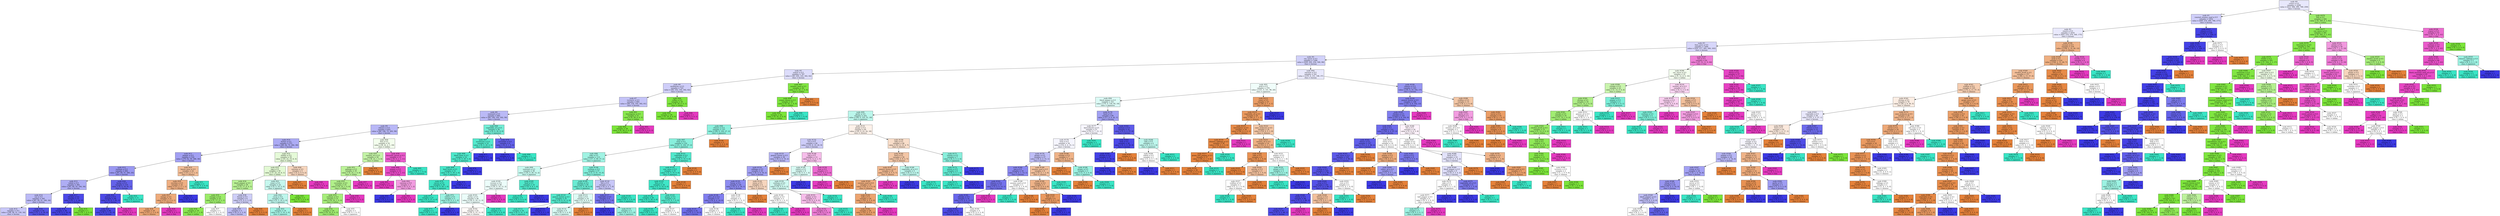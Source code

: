 digraph Tree {
node [shape=box, style="filled", color="black"] ;
0 [label=<node &#35;0<br/>cumin &le; 0.5<br/>samples = 2298<br/>value = [412, 568, 290, 769, 259]<br/>class = korean>, fillcolor="#e8e8fc"] ;
1 [label=<node &#35;1<br/>roasted_sesame_seed &le; 0.5<br/>samples = 1854<br/>value = [408, 219, 284, 766, 177]<br/>class = korean>, fillcolor="#cfcef9"] ;
0 -> 1 [labeldistance=2.5, labelangle=45, headlabel="True"] ;
2 [label=<node &#35;2<br/>starch &le; 0.5<br/>samples = 1616<br/>value = [403, 219, 279, 540, 175]<br/>class = korean>, fillcolor="#e9e9fc"] ;
1 -> 2 ;
3 [label=<node &#35;3<br/>lime_juice &le; 0.5<br/>samples = 1400<br/>value = [255, 217, 265, 500, 163]<br/>class = korean>, fillcolor="#d7d6fa"] ;
2 -> 3 ;
4 [label=<node &#35;4<br/>soy_sauce &le; 0.5<br/>samples = 1308<br/>value = [250, 205, 254, 500, 99]<br/>class = korean>, fillcolor="#d1d1f9"] ;
3 -> 4 ;
5 [label=<node &#35;5<br/>yogurt &le; 0.5<br/>samples = 767<br/>value = [95, 205, 103, 302, 62]<br/>class = korean>, fillcolor="#ddddfb"] ;
4 -> 5 ;
6 [label=<node &#35;6<br/>cardamom &le; 0.5<br/>samples = 723<br/>value = [94, 163, 102, 302, 62]<br/>class = korean>, fillcolor="#cfcef9"] ;
5 -> 6 ;
7 [label=<node &#35;7<br/>turmeric &le; 0.5<br/>samples = 693<br/>value = [94, 134, 102, 302, 61]<br/>class = korean>, fillcolor="#c4c3f7"] ;
6 -> 7 ;
8 [label=<node &#35;8<br/>seaweed &le; 0.5<br/>samples = 662<br/>value = [94, 106, 102, 302, 58]<br/>class = korean>, fillcolor="#bab9f6"] ;
7 -> 8 ;
9 [label=<node &#35;9<br/>cilantro &le; 0.5<br/>samples = 623<br/>value = [94, 106, 72, 293, 58]<br/>class = korean>, fillcolor="#b8b7f6"] ;
8 -> 9 ;
10 [label=<node &#35;10<br/>butter &le; 0.5<br/>samples = 571<br/>value = [86, 84, 70, 292, 39]<br/>class = korean>, fillcolor="#acabf4"] ;
9 -> 10 ;
11 [label=<node &#35;11<br/>pepper &le; 0.5<br/>samples = 516<br/>value = [76, 62, 56, 286, 36]<br/>class = korean>, fillcolor="#a2a0f3"] ;
10 -> 11 ;
12 [label=<node &#35;12<br/>soybean &le; 0.5<br/>samples = 492<br/>value = [61, 60, 51, 285, 35]<br/>class = korean>, fillcolor="#9a98f1"] ;
11 -> 12 ;
13 [label=<node &#35;13<br/>radish &le; 0.5<br/>samples = 382<br/>value = [61, 60, 33, 194, 34]<br/>class = korean>, fillcolor="#aeadf4"] ;
12 -> 13 ;
14 [label=<node &#35;14<br/>nut &le; 0.5<br/>samples = 345<br/>value = [61, 59, 31, 160, 34]<br/>class = korean>, fillcolor="#bbbaf6"] ;
13 -> 14 ;
15 [label=<node &#35;15<br/>samples = 311<br/>value = [58, 58, 31, 130, 34]<br/>class = korean>, fillcolor="#c8c7f8"] ;
14 -> 15 ;
16 [label=<node &#35;16<br/>samples = 34<br/>value = [3, 1, 0, 30, 0]<br/>class = korean>, fillcolor="#5553e8"] ;
14 -> 16 ;
17 [label=<node &#35;17<br/>chicken &le; 0.5<br/>samples = 37<br/>value = [0, 1, 2, 34, 0]<br/>class = korean>, fillcolor="#4d4ae7"] ;
13 -> 17 ;
18 [label=<node &#35;18<br/>samples = 36<br/>value = [0, 0, 2, 34, 0]<br/>class = korean>, fillcolor="#4745e7"] ;
17 -> 18 ;
19 [label=<node &#35;19<br/>samples = 1<br/>value = [0, 1, 0, 0, 0]<br/>class = indian>, fillcolor="#7be539"] ;
17 -> 19 ;
20 [label=<node &#35;20<br/>barley &le; 0.5<br/>samples = 110<br/>value = [0, 0, 18, 91, 1]<br/>class = korean>, fillcolor="#6462ea"] ;
12 -> 20 ;
21 [label=<node &#35;21<br/>peanut &le; 0.5<br/>samples = 99<br/>value = [0, 0, 7, 91, 1]<br/>class = korean>, fillcolor="#4d4ae7"] ;
20 -> 21 ;
22 [label=<node &#35;22<br/>samples = 98<br/>value = [0, 0, 7, 91, 0]<br/>class = korean>, fillcolor="#4b48e7"] ;
21 -> 22 ;
23 [label=<node &#35;23<br/>samples = 1<br/>value = [0, 0, 0, 0, 1]<br/>class = thai>, fillcolor="#e539c0"] ;
21 -> 23 ;
24 [label=<node &#35;24<br/>samples = 11<br/>value = [0, 0, 11, 0, 0]<br/>class = japanese>, fillcolor="#39e5c5"] ;
20 -> 24 ;
25 [label=<node &#35;25<br/>lemon_juice &le; 0.5<br/>samples = 24<br/>value = [15, 2, 5, 1, 1]<br/>class = chinese>, fillcolor="#f1bd97"] ;
11 -> 25 ;
26 [label=<node &#35;26<br/>zucchini &le; 0.5<br/>samples = 22<br/>value = [15, 2, 3, 1, 1]<br/>class = chinese>, fillcolor="#efaf82"] ;
25 -> 26 ;
27 [label=<node &#35;27<br/>mango &le; 0.5<br/>samples = 21<br/>value = [15, 2, 3, 0, 1]<br/>class = chinese>, fillcolor="#eeab7b"] ;
26 -> 27 ;
28 [label=<node &#35;28<br/>samples = 20<br/>value = [15, 2, 3, 0, 0]<br/>class = chinese>, fillcolor="#eda673"] ;
27 -> 28 ;
29 [label=<node &#35;29<br/>samples = 1<br/>value = [0, 0, 0, 0, 1]<br/>class = thai>, fillcolor="#e539c0"] ;
27 -> 29 ;
30 [label=<node &#35;30<br/>samples = 1<br/>value = [0, 0, 0, 1, 0]<br/>class = korean>, fillcolor="#3c39e5"] ;
26 -> 30 ;
31 [label=<node &#35;31<br/>samples = 2<br/>value = [0, 0, 2, 0, 0]<br/>class = japanese>, fillcolor="#39e5c5"] ;
25 -> 31 ;
32 [label=<node &#35;32<br/>shallot &le; 0.5<br/>samples = 55<br/>value = [10, 22, 14, 6, 3]<br/>class = indian>, fillcolor="#e5fad8"] ;
10 -> 32 ;
33 [label=<node &#35;33<br/>egg &le; 0.5<br/>samples = 50<br/>value = [7, 22, 14, 6, 1]<br/>class = indian>, fillcolor="#e2f9d3"] ;
32 -> 33 ;
34 [label=<node &#35;34<br/>black_pepper &le; 0.5<br/>samples = 28<br/>value = [2, 17, 4, 4, 1]<br/>class = indian>, fillcolor="#b8f194"] ;
33 -> 34 ;
35 [label=<node &#35;35<br/>vinegar &le; 0.5<br/>samples = 22<br/>value = [1, 17, 2, 1, 1]<br/>class = indian>, fillcolor="#9cec6a"] ;
34 -> 35 ;
36 [label=<node &#35;36<br/>samples = 19<br/>value = [0, 17, 1, 1, 0]<br/>class = indian>, fillcolor="#8ae84f"] ;
35 -> 36 ;
37 [label=<node &#35;37<br/>samples = 3<br/>value = [1, 0, 1, 0, 1]<br/>class = chinese>, fillcolor="#ffffff"] ;
35 -> 37 ;
38 [label=<node &#35;38<br/>fennel &le; 0.5<br/>samples = 6<br/>value = [1, 0, 2, 3, 0]<br/>class = korean>, fillcolor="#cecef8"] ;
34 -> 38 ;
39 [label=<node &#35;39<br/>samples = 5<br/>value = [0, 0, 2, 3, 0]<br/>class = korean>, fillcolor="#bebdf6"] ;
38 -> 39 ;
40 [label=<node &#35;40<br/>samples = 1<br/>value = [1, 0, 0, 0, 0]<br/>class = chinese>, fillcolor="#e58139"] ;
38 -> 40 ;
41 [label=<node &#35;41<br/>yeast &le; 0.5<br/>samples = 22<br/>value = [5, 5, 10, 2, 0]<br/>class = japanese>, fillcolor="#c5f7ee"] ;
33 -> 41 ;
42 [label=<node &#35;42<br/>cocoa &le; 0.5<br/>samples = 20<br/>value = [5, 3, 10, 2, 0]<br/>class = japanese>, fillcolor="#bdf6ec"] ;
41 -> 42 ;
43 [label=<node &#35;43<br/>samples = 18<br/>value = [3, 3, 10, 2, 0]<br/>class = japanese>, fillcolor="#a3f3e4"] ;
42 -> 43 ;
44 [label=<node &#35;44<br/>samples = 2<br/>value = [2, 0, 0, 0, 0]<br/>class = chinese>, fillcolor="#e58139"] ;
42 -> 44 ;
45 [label=<node &#35;45<br/>samples = 2<br/>value = [0, 2, 0, 0, 0]<br/>class = indian>, fillcolor="#7be539"] ;
41 -> 45 ;
46 [label=<node &#35;46<br/>cayenne &le; 0.5<br/>samples = 5<br/>value = [3, 0, 0, 0, 2]<br/>class = chinese>, fillcolor="#f6d5bd"] ;
32 -> 46 ;
47 [label=<node &#35;47<br/>samples = 3<br/>value = [3, 0, 0, 0, 0]<br/>class = chinese>, fillcolor="#e58139"] ;
46 -> 47 ;
48 [label=<node &#35;48<br/>samples = 2<br/>value = [0, 0, 0, 0, 2]<br/>class = thai>, fillcolor="#e539c0"] ;
46 -> 48 ;
49 [label=<node &#35;49<br/>fish &le; 0.5<br/>samples = 52<br/>value = [8, 22, 2, 1, 19]<br/>class = indian>, fillcolor="#f3fded"] ;
9 -> 49 ;
50 [label=<node &#35;50<br/>sesame_oil &le; 0.5<br/>samples = 39<br/>value = [8, 22, 1, 0, 8]<br/>class = indian>, fillcolor="#c3f3a6"] ;
49 -> 50 ;
51 [label=<node &#35;51<br/>galanga &le; 0.5<br/>samples = 35<br/>value = [4, 22, 1, 0, 8]<br/>class = indian>, fillcolor="#bbf298"] ;
50 -> 51 ;
52 [label=<node &#35;52<br/>cucumber &le; 0.5<br/>samples = 33<br/>value = [4, 22, 1, 0, 6]<br/>class = indian>, fillcolor="#b1f08a"] ;
51 -> 52 ;
53 [label=<node &#35;53<br/>soybean &le; 0.5<br/>samples = 31<br/>value = [4, 22, 1, 0, 4]<br/>class = indian>, fillcolor="#a7ee7b"] ;
52 -> 53 ;
54 [label=<node &#35;54<br/>samples = 29<br/>value = [4, 22, 0, 0, 3]<br/>class = indian>, fillcolor="#a0ec70"] ;
53 -> 54 ;
55 [label=<node &#35;55<br/>samples = 2<br/>value = [0, 0, 1, 0, 1]<br/>class = japanese>, fillcolor="#ffffff"] ;
53 -> 55 ;
56 [label=<node &#35;56<br/>samples = 2<br/>value = [0, 0, 0, 0, 2]<br/>class = thai>, fillcolor="#e539c0"] ;
52 -> 56 ;
57 [label=<node &#35;57<br/>samples = 2<br/>value = [0, 0, 0, 0, 2]<br/>class = thai>, fillcolor="#e539c0"] ;
51 -> 57 ;
58 [label=<node &#35;58<br/>samples = 4<br/>value = [4, 0, 0, 0, 0]<br/>class = chinese>, fillcolor="#e58139"] ;
50 -> 58 ;
59 [label=<node &#35;59<br/>brussels_sprout &le; 0.5<br/>samples = 13<br/>value = [0, 0, 1, 1, 11]<br/>class = thai>, fillcolor="#e95acb"] ;
49 -> 59 ;
60 [label=<node &#35;60<br/>pepper &le; 0.5<br/>samples = 12<br/>value = [0, 0, 0, 1, 11]<br/>class = thai>, fillcolor="#e74bc6"] ;
59 -> 60 ;
61 [label=<node &#35;61<br/>samples = 9<br/>value = [0, 0, 0, 0, 9]<br/>class = thai>, fillcolor="#e539c0"] ;
60 -> 61 ;
62 [label=<node &#35;62<br/>cayenne &le; 0.5<br/>samples = 3<br/>value = [0, 0, 0, 1, 2]<br/>class = thai>, fillcolor="#f29ce0"] ;
60 -> 62 ;
63 [label=<node &#35;63<br/>samples = 1<br/>value = [0, 0, 0, 1, 0]<br/>class = korean>, fillcolor="#3c39e5"] ;
62 -> 63 ;
64 [label=<node &#35;64<br/>samples = 2<br/>value = [0, 0, 0, 0, 2]<br/>class = thai>, fillcolor="#e539c0"] ;
62 -> 64 ;
65 [label=<node &#35;65<br/>samples = 1<br/>value = [0, 0, 1, 0, 0]<br/>class = japanese>, fillcolor="#39e5c5"] ;
59 -> 65 ;
66 [label=<node &#35;66<br/>vegetable_oil &le; 0.5<br/>samples = 39<br/>value = [0, 0, 30, 9, 0]<br/>class = japanese>, fillcolor="#74edd6"] ;
8 -> 66 ;
67 [label=<node &#35;67<br/>mushroom &le; 0.5<br/>samples = 33<br/>value = [0, 0, 29, 4, 0]<br/>class = japanese>, fillcolor="#54e9cd"] ;
66 -> 67 ;
68 [label=<node &#35;68<br/>black_bean &le; 0.5<br/>samples = 32<br/>value = [0, 0, 29, 3, 0]<br/>class = japanese>, fillcolor="#4de8cb"] ;
67 -> 68 ;
69 [label=<node &#35;69<br/>beef_broth &le; 0.5<br/>samples = 31<br/>value = [0, 0, 29, 2, 0]<br/>class = japanese>, fillcolor="#47e7c9"] ;
68 -> 69 ;
70 [label=<node &#35;70<br/>carrot &le; 0.5<br/>samples = 30<br/>value = [0, 0, 29, 1, 0]<br/>class = japanese>, fillcolor="#40e6c7"] ;
69 -> 70 ;
71 [label=<node &#35;71<br/>samples = 27<br/>value = [0, 0, 27, 0, 0]<br/>class = japanese>, fillcolor="#39e5c5"] ;
70 -> 71 ;
72 [label=<node &#35;72<br/>radish &le; 0.5<br/>samples = 3<br/>value = [0, 0, 2, 1, 0]<br/>class = japanese>, fillcolor="#9cf2e2"] ;
70 -> 72 ;
73 [label=<node &#35;73<br/>samples = 2<br/>value = [0, 0, 2, 0, 0]<br/>class = japanese>, fillcolor="#39e5c5"] ;
72 -> 73 ;
74 [label=<node &#35;74<br/>samples = 1<br/>value = [0, 0, 0, 1, 0]<br/>class = korean>, fillcolor="#3c39e5"] ;
72 -> 74 ;
75 [label=<node &#35;75<br/>samples = 1<br/>value = [0, 0, 0, 1, 0]<br/>class = korean>, fillcolor="#3c39e5"] ;
69 -> 75 ;
76 [label=<node &#35;76<br/>samples = 1<br/>value = [0, 0, 0, 1, 0]<br/>class = korean>, fillcolor="#3c39e5"] ;
68 -> 76 ;
77 [label=<node &#35;77<br/>samples = 1<br/>value = [0, 0, 0, 1, 0]<br/>class = korean>, fillcolor="#3c39e5"] ;
67 -> 77 ;
78 [label=<node &#35;78<br/>cucumber &le; 0.5<br/>samples = 6<br/>value = [0, 0, 1, 5, 0]<br/>class = korean>, fillcolor="#6361ea"] ;
66 -> 78 ;
79 [label=<node &#35;79<br/>samples = 5<br/>value = [0, 0, 0, 5, 0]<br/>class = korean>, fillcolor="#3c39e5"] ;
78 -> 79 ;
80 [label=<node &#35;80<br/>samples = 1<br/>value = [0, 0, 1, 0, 0]<br/>class = japanese>, fillcolor="#39e5c5"] ;
78 -> 80 ;
81 [label=<node &#35;81<br/>lemongrass &le; 0.5<br/>samples = 31<br/>value = [0, 28, 0, 0, 3]<br/>class = indian>, fillcolor="#89e84e"] ;
7 -> 81 ;
82 [label=<node &#35;82<br/>samples = 28<br/>value = [0, 28, 0, 0, 0]<br/>class = indian>, fillcolor="#7be539"] ;
81 -> 82 ;
83 [label=<node &#35;83<br/>samples = 3<br/>value = [0, 0, 0, 0, 3]<br/>class = thai>, fillcolor="#e539c0"] ;
81 -> 83 ;
84 [label=<node &#35;84<br/>coffee &le; 0.5<br/>samples = 30<br/>value = [0, 29, 0, 0, 1]<br/>class = indian>, fillcolor="#80e640"] ;
6 -> 84 ;
85 [label=<node &#35;85<br/>samples = 29<br/>value = [0, 29, 0, 0, 0]<br/>class = indian>, fillcolor="#7be539"] ;
84 -> 85 ;
86 [label=<node &#35;86<br/>samples = 1<br/>value = [0, 0, 0, 0, 1]<br/>class = thai>, fillcolor="#e539c0"] ;
84 -> 86 ;
87 [label=<node &#35;87<br/>sesame_seed &le; 0.5<br/>samples = 44<br/>value = [1, 42, 1, 0, 0]<br/>class = indian>, fillcolor="#81e642"] ;
5 -> 87 ;
88 [label=<node &#35;88<br/>cream_cheese &le; 0.5<br/>samples = 43<br/>value = [0, 42, 1, 0, 0]<br/>class = indian>, fillcolor="#7ee63e"] ;
87 -> 88 ;
89 [label=<node &#35;89<br/>samples = 42<br/>value = [0, 42, 0, 0, 0]<br/>class = indian>, fillcolor="#7be539"] ;
88 -> 89 ;
90 [label=<node &#35;90<br/>samples = 1<br/>value = [0, 0, 1, 0, 0]<br/>class = japanese>, fillcolor="#39e5c5"] ;
88 -> 90 ;
91 [label=<node &#35;91<br/>samples = 1<br/>value = [1, 0, 0, 0, 0]<br/>class = chinese>, fillcolor="#e58139"] ;
87 -> 91 ;
92 [label=<node &#35;92<br/>cayenne &le; 0.5<br/>samples = 541<br/>value = [155, 0, 151, 198, 37]<br/>class = korean>, fillcolor="#e9e9fc"] ;
4 -> 92 ;
93 [label=<node &#35;93<br/>pork &le; 0.5<br/>samples = 378<br/>value = [121, 0, 141, 96, 20]<br/>class = japanese>, fillcolor="#f0fdfa"] ;
92 -> 93 ;
94 [label=<node &#35;94<br/>black_pepper &le; 0.5<br/>samples = 321<br/>value = [75, 0, 134, 93, 19]<br/>class = japanese>, fillcolor="#dbfaf5"] ;
93 -> 94 ;
95 [label=<node &#35;95<br/>garlic &le; 0.5<br/>samples = 252<br/>value = [58, 0, 125, 51, 18]<br/>class = japanese>, fillcolor="#bbf6eb"] ;
94 -> 95 ;
96 [label=<node &#35;96<br/>cilantro &le; 0.5<br/>samples = 157<br/>value = [26, 0, 102, 27, 2]<br/>class = japanese>, fillcolor="#8df0de"] ;
95 -> 96 ;
97 [label=<node &#35;97<br/>wine &le; 0.5<br/>samples = 152<br/>value = [21, 0, 102, 27, 2]<br/>class = japanese>, fillcolor="#88efdc"] ;
96 -> 97 ;
98 [label=<node &#35;98<br/>sake &le; 0.5<br/>samples = 115<br/>value = [17, 0, 69, 27, 2]<br/>class = japanese>, fillcolor="#a0f3e3"] ;
97 -> 98 ;
99 [label=<node &#35;99<br/>seaweed &le; 0.5<br/>samples = 58<br/>value = [16, 0, 28, 12, 2]<br/>class = japanese>, fillcolor="#c6f8ee"] ;
98 -> 99 ;
100 [label=<node &#35;100<br/>coconut &le; 0.5<br/>samples = 48<br/>value = [16, 0, 19, 11, 2]<br/>class = japanese>, fillcolor="#ecfdfa"] ;
99 -> 100 ;
101 [label=<node &#35;101<br/>barley &le; 0.5<br/>samples = 46<br/>value = [16, 0, 19, 11, 0]<br/>class = japanese>, fillcolor="#ebfcf9"] ;
100 -> 101 ;
102 [label=<node &#35;102<br/>samples = 42<br/>value = [16, 0, 15, 11, 0]<br/>class = chinese>, fillcolor="#fefaf8"] ;
101 -> 102 ;
103 [label=<node &#35;103<br/>samples = 4<br/>value = [0, 0, 4, 0, 0]<br/>class = japanese>, fillcolor="#39e5c5"] ;
101 -> 103 ;
104 [label=<node &#35;104<br/>samples = 2<br/>value = [0, 0, 0, 0, 2]<br/>class = thai>, fillcolor="#e539c0"] ;
100 -> 104 ;
105 [label=<node &#35;105<br/>beef &le; 0.5<br/>samples = 10<br/>value = [0, 0, 9, 1, 0]<br/>class = japanese>, fillcolor="#4fe8cb"] ;
99 -> 105 ;
106 [label=<node &#35;106<br/>samples = 9<br/>value = [0, 0, 9, 0, 0]<br/>class = japanese>, fillcolor="#39e5c5"] ;
105 -> 106 ;
107 [label=<node &#35;107<br/>samples = 1<br/>value = [0, 0, 0, 1, 0]<br/>class = korean>, fillcolor="#3c39e5"] ;
105 -> 107 ;
108 [label=<node &#35;108<br/>soybean &le; 0.5<br/>samples = 57<br/>value = [1, 0, 41, 15, 0]<br/>class = japanese>, fillcolor="#84efdb"] ;
98 -> 108 ;
109 [label=<node &#35;109<br/>chicken &le; 0.5<br/>samples = 45<br/>value = [1, 0, 36, 8, 0]<br/>class = japanese>, fillcolor="#69ebd3"] ;
108 -> 109 ;
110 [label=<node &#35;110<br/>peanut_butter &le; 0.5<br/>samples = 35<br/>value = [0, 0, 31, 4, 0]<br/>class = japanese>, fillcolor="#53e8cc"] ;
109 -> 110 ;
111 [label=<node &#35;111<br/>samples = 34<br/>value = [0, 0, 31, 3, 0]<br/>class = japanese>, fillcolor="#4ce8cb"] ;
110 -> 111 ;
112 [label=<node &#35;112<br/>samples = 1<br/>value = [0, 0, 0, 1, 0]<br/>class = korean>, fillcolor="#3c39e5"] ;
110 -> 112 ;
113 [label=<node &#35;113<br/>onion &le; 0.5<br/>samples = 10<br/>value = [1, 0, 5, 4, 0]<br/>class = japanese>, fillcolor="#defbf5"] ;
109 -> 113 ;
114 [label=<node &#35;114<br/>samples = 9<br/>value = [0, 0, 5, 4, 0]<br/>class = japanese>, fillcolor="#d7faf3"] ;
113 -> 114 ;
115 [label=<node &#35;115<br/>samples = 1<br/>value = [1, 0, 0, 0, 0]<br/>class = chinese>, fillcolor="#e58139"] ;
113 -> 115 ;
116 [label=<node &#35;116<br/>fish &le; 0.5<br/>samples = 12<br/>value = [0, 0, 5, 7, 0]<br/>class = korean>, fillcolor="#c7c6f8"] ;
108 -> 116 ;
117 [label=<node &#35;117<br/>vegetable &le; 0.5<br/>samples = 9<br/>value = [0, 0, 2, 7, 0]<br/>class = korean>, fillcolor="#7472ec"] ;
116 -> 117 ;
118 [label=<node &#35;118<br/>samples = 6<br/>value = [0, 0, 0, 6, 0]<br/>class = korean>, fillcolor="#3c39e5"] ;
117 -> 118 ;
119 [label=<node &#35;119<br/>samples = 3<br/>value = [0, 0, 2, 1, 0]<br/>class = japanese>, fillcolor="#9cf2e2"] ;
117 -> 119 ;
120 [label=<node &#35;120<br/>samples = 3<br/>value = [0, 0, 3, 0, 0]<br/>class = japanese>, fillcolor="#39e5c5"] ;
116 -> 120 ;
121 [label=<node &#35;121<br/>vegetable &le; 0.5<br/>samples = 37<br/>value = [4, 0, 33, 0, 0]<br/>class = japanese>, fillcolor="#51e8cc"] ;
97 -> 121 ;
122 [label=<node &#35;122<br/>star_anise &le; 0.5<br/>samples = 35<br/>value = [2, 0, 33, 0, 0]<br/>class = japanese>, fillcolor="#45e7c9"] ;
121 -> 122 ;
123 [label=<node &#35;123<br/>fish &le; 0.5<br/>samples = 34<br/>value = [1, 0, 33, 0, 0]<br/>class = japanese>, fillcolor="#3fe6c7"] ;
122 -> 123 ;
124 [label=<node &#35;124<br/>samples = 26<br/>value = [0, 0, 26, 0, 0]<br/>class = japanese>, fillcolor="#39e5c5"] ;
123 -> 124 ;
125 [label=<node &#35;125<br/>ginger &le; 0.5<br/>samples = 8<br/>value = [1, 0, 7, 0, 0]<br/>class = japanese>, fillcolor="#55e9cd"] ;
123 -> 125 ;
126 [label=<node &#35;126<br/>samples = 6<br/>value = [0, 0, 6, 0, 0]<br/>class = japanese>, fillcolor="#39e5c5"] ;
125 -> 126 ;
127 [label=<node &#35;127<br/>samples = 2<br/>value = [1, 0, 1, 0, 0]<br/>class = chinese>, fillcolor="#ffffff"] ;
125 -> 127 ;
128 [label=<node &#35;128<br/>samples = 1<br/>value = [1, 0, 0, 0, 0]<br/>class = chinese>, fillcolor="#e58139"] ;
122 -> 128 ;
129 [label=<node &#35;129<br/>samples = 2<br/>value = [2, 0, 0, 0, 0]<br/>class = chinese>, fillcolor="#e58139"] ;
121 -> 129 ;
130 [label=<node &#35;130<br/>samples = 5<br/>value = [5, 0, 0, 0, 0]<br/>class = chinese>, fillcolor="#e58139"] ;
96 -> 130 ;
131 [label=<node &#35;131<br/>ginger &le; 0.5<br/>samples = 95<br/>value = [32, 0, 23, 24, 16]<br/>class = chinese>, fillcolor="#fcf1e9"] ;
95 -> 131 ;
132 [label=<node &#35;132<br/>rice &le; 0.5<br/>samples = 49<br/>value = [10, 0, 10, 20, 9]<br/>class = korean>, fillcolor="#cdccf8"] ;
131 -> 132 ;
133 [label=<node &#35;133<br/>peanut_butter &le; 0.5<br/>samples = 36<br/>value = [9, 0, 6, 19, 2]<br/>class = korean>, fillcolor="#b7b6f5"] ;
132 -> 133 ;
134 [label=<node &#35;134<br/>cabbage &le; 0.5<br/>samples = 33<br/>value = [6, 0, 6, 19, 2]<br/>class = korean>, fillcolor="#a1a0f2"] ;
133 -> 134 ;
135 [label=<node &#35;135<br/>honey &le; 0.5<br/>samples = 29<br/>value = [4, 0, 5, 19, 1]<br/>class = korean>, fillcolor="#8d8cf0"] ;
134 -> 135 ;
136 [label=<node &#35;136<br/>olive_oil &le; 0.5<br/>samples = 27<br/>value = [4, 0, 4, 19, 0]<br/>class = korean>, fillcolor="#807eee"] ;
135 -> 136 ;
137 [label=<node &#35;137<br/>samples = 25<br/>value = [3, 0, 3, 19, 0]<br/>class = korean>, fillcolor="#716fec"] ;
136 -> 137 ;
138 [label=<node &#35;138<br/>samples = 2<br/>value = [1, 0, 1, 0, 0]<br/>class = chinese>, fillcolor="#ffffff"] ;
136 -> 138 ;
139 [label=<node &#35;139<br/>mint &le; 0.5<br/>samples = 2<br/>value = [0, 0, 1, 0, 1]<br/>class = japanese>, fillcolor="#ffffff"] ;
135 -> 139 ;
140 [label=<node &#35;140<br/>samples = 1<br/>value = [0, 0, 1, 0, 0]<br/>class = japanese>, fillcolor="#39e5c5"] ;
139 -> 140 ;
141 [label=<node &#35;141<br/>samples = 1<br/>value = [0, 0, 0, 0, 1]<br/>class = thai>, fillcolor="#e539c0"] ;
139 -> 141 ;
142 [label=<node &#35;142<br/>onion &le; 0.5<br/>samples = 4<br/>value = [2, 0, 1, 0, 1]<br/>class = chinese>, fillcolor="#f6d5bd"] ;
134 -> 142 ;
143 [label=<node &#35;143<br/>samples = 2<br/>value = [2, 0, 0, 0, 0]<br/>class = chinese>, fillcolor="#e58139"] ;
142 -> 143 ;
144 [label=<node &#35;144<br/>cilantro &le; 0.5<br/>samples = 2<br/>value = [0, 0, 1, 0, 1]<br/>class = japanese>, fillcolor="#ffffff"] ;
142 -> 144 ;
145 [label=<node &#35;145<br/>samples = 1<br/>value = [0, 0, 1, 0, 0]<br/>class = japanese>, fillcolor="#39e5c5"] ;
144 -> 145 ;
146 [label=<node &#35;146<br/>samples = 1<br/>value = [0, 0, 0, 0, 1]<br/>class = thai>, fillcolor="#e539c0"] ;
144 -> 146 ;
147 [label=<node &#35;147<br/>samples = 3<br/>value = [3, 0, 0, 0, 0]<br/>class = chinese>, fillcolor="#e58139"] ;
133 -> 147 ;
148 [label=<node &#35;148<br/>egg &le; 0.5<br/>samples = 13<br/>value = [1, 0, 4, 1, 7]<br/>class = thai>, fillcolor="#f6bdea"] ;
132 -> 148 ;
149 [label=<node &#35;149<br/>radish &le; 0.5<br/>samples = 8<br/>value = [0, 0, 4, 1, 3]<br/>class = japanese>, fillcolor="#d7faf3"] ;
148 -> 149 ;
150 [label=<node &#35;150<br/>soybean &le; 0.5<br/>samples = 7<br/>value = [0, 0, 4, 0, 3]<br/>class = japanese>, fillcolor="#cef8f0"] ;
149 -> 150 ;
151 [label=<node &#35;151<br/>pepper &le; 0.5<br/>samples = 5<br/>value = [0, 0, 2, 0, 3]<br/>class = thai>, fillcolor="#f6bdea"] ;
150 -> 151 ;
152 [label=<node &#35;152<br/>samples = 4<br/>value = [0, 0, 1, 0, 3]<br/>class = thai>, fillcolor="#ee7bd5"] ;
151 -> 152 ;
153 [label=<node &#35;153<br/>samples = 1<br/>value = [0, 0, 1, 0, 0]<br/>class = japanese>, fillcolor="#39e5c5"] ;
151 -> 153 ;
154 [label=<node &#35;154<br/>samples = 2<br/>value = [0, 0, 2, 0, 0]<br/>class = japanese>, fillcolor="#39e5c5"] ;
150 -> 154 ;
155 [label=<node &#35;155<br/>samples = 1<br/>value = [0, 0, 0, 1, 0]<br/>class = korean>, fillcolor="#3c39e5"] ;
149 -> 155 ;
156 [label=<node &#35;156<br/>ham &le; 0.5<br/>samples = 5<br/>value = [1, 0, 0, 0, 4]<br/>class = thai>, fillcolor="#ec6ad0"] ;
148 -> 156 ;
157 [label=<node &#35;157<br/>samples = 4<br/>value = [0, 0, 0, 0, 4]<br/>class = thai>, fillcolor="#e539c0"] ;
156 -> 157 ;
158 [label=<node &#35;158<br/>samples = 1<br/>value = [1, 0, 0, 0, 0]<br/>class = chinese>, fillcolor="#e58139"] ;
156 -> 158 ;
159 [label=<node &#35;159<br/>sake &le; 0.5<br/>samples = 46<br/>value = [22, 0, 13, 4, 7]<br/>class = chinese>, fillcolor="#f8ddc9"] ;
131 -> 159 ;
160 [label=<node &#35;160<br/>beef &le; 0.5<br/>samples = 39<br/>value = [22, 0, 8, 2, 7]<br/>class = chinese>, fillcolor="#f3c6a6"] ;
159 -> 160 ;
161 [label=<node &#35;161<br/>peanut_butter &le; 0.5<br/>samples = 34<br/>value = [22, 0, 5, 0, 7]<br/>class = chinese>, fillcolor="#f1b991"] ;
160 -> 161 ;
162 [label=<node &#35;162<br/>sesame_seed &le; 0.5<br/>samples = 31<br/>value = [22, 0, 5, 0, 4]<br/>class = chinese>, fillcolor="#eead7e"] ;
161 -> 162 ;
163 [label=<node &#35;163<br/>milk &le; 0.5<br/>samples = 29<br/>value = [22, 0, 3, 0, 4]<br/>class = chinese>, fillcolor="#eca470"] ;
162 -> 163 ;
164 [label=<node &#35;164<br/>samples = 28<br/>value = [22, 0, 3, 0, 3]<br/>class = chinese>, fillcolor="#eb9f69"] ;
163 -> 164 ;
165 [label=<node &#35;165<br/>samples = 1<br/>value = [0, 0, 0, 0, 1]<br/>class = thai>, fillcolor="#e539c0"] ;
163 -> 165 ;
166 [label=<node &#35;166<br/>samples = 2<br/>value = [0, 0, 2, 0, 0]<br/>class = japanese>, fillcolor="#39e5c5"] ;
162 -> 166 ;
167 [label=<node &#35;167<br/>samples = 3<br/>value = [0, 0, 0, 0, 3]<br/>class = thai>, fillcolor="#e539c0"] ;
161 -> 167 ;
168 [label=<node &#35;168<br/>vegetable_oil &le; 0.5<br/>samples = 5<br/>value = [0, 0, 3, 2, 0]<br/>class = japanese>, fillcolor="#bdf6ec"] ;
160 -> 168 ;
169 [label=<node &#35;169<br/>samples = 2<br/>value = [0, 0, 0, 2, 0]<br/>class = korean>, fillcolor="#3c39e5"] ;
168 -> 169 ;
170 [label=<node &#35;170<br/>samples = 3<br/>value = [0, 0, 3, 0, 0]<br/>class = japanese>, fillcolor="#39e5c5"] ;
168 -> 170 ;
171 [label=<node &#35;171<br/>tomato &le; 0.5<br/>samples = 7<br/>value = [0, 0, 5, 2, 0]<br/>class = japanese>, fillcolor="#88efdc"] ;
159 -> 171 ;
172 [label=<node &#35;172<br/>potato &le; 0.5<br/>samples = 6<br/>value = [0, 0, 5, 1, 0]<br/>class = japanese>, fillcolor="#61ead1"] ;
171 -> 172 ;
173 [label=<node &#35;173<br/>samples = 5<br/>value = [0, 0, 5, 0, 0]<br/>class = japanese>, fillcolor="#39e5c5"] ;
172 -> 173 ;
174 [label=<node &#35;174<br/>samples = 1<br/>value = [0, 0, 0, 1, 0]<br/>class = korean>, fillcolor="#3c39e5"] ;
172 -> 174 ;
175 [label=<node &#35;175<br/>samples = 1<br/>value = [0, 0, 0, 1, 0]<br/>class = korean>, fillcolor="#3c39e5"] ;
171 -> 175 ;
176 [label=<node &#35;176<br/>beef &le; 0.5<br/>samples = 69<br/>value = [17, 0, 9, 42, 1]<br/>class = korean>, fillcolor="#a1a0f2"] ;
94 -> 176 ;
177 [label=<node &#35;177<br/>katsuobushi &le; 0.5<br/>samples = 37<br/>value = [14, 0, 7, 15, 1]<br/>class = korean>, fillcolor="#f7f6fe"] ;
176 -> 177 ;
178 [label=<node &#35;178<br/>wine &le; 0.5<br/>samples = 34<br/>value = [14, 0, 4, 15, 1]<br/>class = korean>, fillcolor="#f5f5fe"] ;
177 -> 178 ;
179 [label=<node &#35;179<br/>ginger &le; 0.5<br/>samples = 27<br/>value = [9, 0, 2, 15, 1]<br/>class = korean>, fillcolor="#bebdf6"] ;
178 -> 179 ;
180 [label=<node &#35;180<br/>pea &le; 0.5<br/>samples = 19<br/>value = [4, 0, 1, 13, 1]<br/>class = korean>, fillcolor="#8a88ef"] ;
179 -> 180 ;
181 [label=<node &#35;181<br/>cilantro &le; 0.5<br/>samples = 17<br/>value = [3, 0, 0, 13, 1]<br/>class = korean>, fillcolor="#7472ec"] ;
180 -> 181 ;
182 [label=<node &#35;182<br/>shiitake &le; 0.5<br/>samples = 16<br/>value = [3, 0, 0, 13, 0]<br/>class = korean>, fillcolor="#6967eb"] ;
181 -> 182 ;
183 [label=<node &#35;183<br/>samples = 12<br/>value = [1, 0, 0, 11, 0]<br/>class = korean>, fillcolor="#4e4be7"] ;
182 -> 183 ;
184 [label=<node &#35;184<br/>samples = 4<br/>value = [2, 0, 0, 2, 0]<br/>class = chinese>, fillcolor="#ffffff"] ;
182 -> 184 ;
185 [label=<node &#35;185<br/>samples = 1<br/>value = [0, 0, 0, 0, 1]<br/>class = thai>, fillcolor="#e539c0"] ;
181 -> 185 ;
186 [label=<node &#35;186<br/>sesame_seed &le; 0.5<br/>samples = 2<br/>value = [1, 0, 1, 0, 0]<br/>class = chinese>, fillcolor="#ffffff"] ;
180 -> 186 ;
187 [label=<node &#35;187<br/>samples = 1<br/>value = [0, 0, 1, 0, 0]<br/>class = japanese>, fillcolor="#39e5c5"] ;
186 -> 187 ;
188 [label=<node &#35;188<br/>samples = 1<br/>value = [1, 0, 0, 0, 0]<br/>class = chinese>, fillcolor="#e58139"] ;
186 -> 188 ;
189 [label=<node &#35;189<br/>sesame_seed &le; 0.5<br/>samples = 8<br/>value = [5, 0, 1, 2, 0]<br/>class = chinese>, fillcolor="#f2c09c"] ;
179 -> 189 ;
190 [label=<node &#35;190<br/>vinegar &le; 0.5<br/>samples = 7<br/>value = [5, 0, 0, 2, 0]<br/>class = chinese>, fillcolor="#efb388"] ;
189 -> 190 ;
191 [label=<node &#35;191<br/>fish &le; 0.5<br/>samples = 6<br/>value = [5, 0, 0, 1, 0]<br/>class = chinese>, fillcolor="#ea9a61"] ;
190 -> 191 ;
192 [label=<node &#35;192<br/>samples = 5<br/>value = [5, 0, 0, 0, 0]<br/>class = chinese>, fillcolor="#e58139"] ;
191 -> 192 ;
193 [label=<node &#35;193<br/>samples = 1<br/>value = [0, 0, 0, 1, 0]<br/>class = korean>, fillcolor="#3c39e5"] ;
191 -> 193 ;
194 [label=<node &#35;194<br/>samples = 1<br/>value = [0, 0, 0, 1, 0]<br/>class = korean>, fillcolor="#3c39e5"] ;
190 -> 194 ;
195 [label=<node &#35;195<br/>samples = 1<br/>value = [0, 0, 1, 0, 0]<br/>class = japanese>, fillcolor="#39e5c5"] ;
189 -> 195 ;
196 [label=<node &#35;196<br/>vinegar &le; 0.5<br/>samples = 7<br/>value = [5, 0, 2, 0, 0]<br/>class = chinese>, fillcolor="#efb388"] ;
178 -> 196 ;
197 [label=<node &#35;197<br/>samples = 4<br/>value = [4, 0, 0, 0, 0]<br/>class = chinese>, fillcolor="#e58139"] ;
196 -> 197 ;
198 [label=<node &#35;198<br/>ginger &le; 0.5<br/>samples = 3<br/>value = [1, 0, 2, 0, 0]<br/>class = japanese>, fillcolor="#9cf2e2"] ;
196 -> 198 ;
199 [label=<node &#35;199<br/>samples = 1<br/>value = [1, 0, 0, 0, 0]<br/>class = chinese>, fillcolor="#e58139"] ;
198 -> 199 ;
200 [label=<node &#35;200<br/>samples = 2<br/>value = [0, 0, 2, 0, 0]<br/>class = japanese>, fillcolor="#39e5c5"] ;
198 -> 200 ;
201 [label=<node &#35;201<br/>samples = 3<br/>value = [0, 0, 3, 0, 0]<br/>class = japanese>, fillcolor="#39e5c5"] ;
177 -> 201 ;
202 [label=<node &#35;202<br/>soybean &le; 0.5<br/>samples = 32<br/>value = [3, 0, 2, 27, 0]<br/>class = korean>, fillcolor="#5e5be9"] ;
176 -> 202 ;
203 [label=<node &#35;203<br/>leek &le; 0.5<br/>samples = 28<br/>value = [2, 0, 0, 26, 0]<br/>class = korean>, fillcolor="#4b48e7"] ;
202 -> 203 ;
204 [label=<node &#35;204<br/>chicken &le; 0.5<br/>samples = 27<br/>value = [1, 0, 0, 26, 0]<br/>class = korean>, fillcolor="#4441e6"] ;
203 -> 204 ;
205 [label=<node &#35;205<br/>samples = 26<br/>value = [0, 0, 0, 26, 0]<br/>class = korean>, fillcolor="#3c39e5"] ;
204 -> 205 ;
206 [label=<node &#35;206<br/>samples = 1<br/>value = [1, 0, 0, 0, 0]<br/>class = chinese>, fillcolor="#e58139"] ;
204 -> 206 ;
207 [label=<node &#35;207<br/>samples = 1<br/>value = [1, 0, 0, 0, 0]<br/>class = chinese>, fillcolor="#e58139"] ;
203 -> 207 ;
208 [label=<node &#35;208<br/>sake &le; 0.5<br/>samples = 4<br/>value = [1, 0, 2, 1, 0]<br/>class = japanese>, fillcolor="#bdf6ec"] ;
202 -> 208 ;
209 [label=<node &#35;209<br/>radish &le; 0.5<br/>samples = 2<br/>value = [1, 0, 0, 1, 0]<br/>class = chinese>, fillcolor="#ffffff"] ;
208 -> 209 ;
210 [label=<node &#35;210<br/>samples = 1<br/>value = [0, 0, 0, 1, 0]<br/>class = korean>, fillcolor="#3c39e5"] ;
209 -> 210 ;
211 [label=<node &#35;211<br/>samples = 1<br/>value = [1, 0, 0, 0, 0]<br/>class = chinese>, fillcolor="#e58139"] ;
209 -> 211 ;
212 [label=<node &#35;212<br/>samples = 2<br/>value = [0, 0, 2, 0, 0]<br/>class = japanese>, fillcolor="#39e5c5"] ;
208 -> 212 ;
213 [label=<node &#35;213<br/>yeast &le; 0.5<br/>samples = 57<br/>value = [46, 0, 7, 3, 1]<br/>class = chinese>, fillcolor="#eb9d65"] ;
93 -> 213 ;
214 [label=<node &#35;214<br/>vegetable_oil &le; 0.5<br/>samples = 55<br/>value = [46, 0, 7, 1, 1]<br/>class = chinese>, fillcolor="#ea995e"] ;
213 -> 214 ;
215 [label=<node &#35;215<br/>lemongrass &le; 0.5<br/>samples = 39<br/>value = [36, 0, 2, 0, 1]<br/>class = chinese>, fillcolor="#e78b49"] ;
214 -> 215 ;
216 [label=<node &#35;216<br/>chinese_cabbage &le; 0.5<br/>samples = 38<br/>value = [36, 0, 2, 0, 0]<br/>class = chinese>, fillcolor="#e68844"] ;
215 -> 216 ;
217 [label=<node &#35;217<br/>green_bell_pepper &le; 0.5<br/>samples = 37<br/>value = [36, 0, 1, 0, 0]<br/>class = chinese>, fillcolor="#e6843e"] ;
216 -> 217 ;
218 [label=<node &#35;218<br/>samples = 36<br/>value = [36, 0, 0, 0, 0]<br/>class = chinese>, fillcolor="#e58139"] ;
217 -> 218 ;
219 [label=<node &#35;219<br/>samples = 1<br/>value = [0, 0, 1, 0, 0]<br/>class = japanese>, fillcolor="#39e5c5"] ;
217 -> 219 ;
220 [label=<node &#35;220<br/>samples = 1<br/>value = [0, 0, 1, 0, 0]<br/>class = japanese>, fillcolor="#39e5c5"] ;
216 -> 220 ;
221 [label=<node &#35;221<br/>samples = 1<br/>value = [0, 0, 0, 0, 1]<br/>class = thai>, fillcolor="#e539c0"] ;
215 -> 221 ;
222 [label=<node &#35;222<br/>cane_molasses &le; 0.5<br/>samples = 16<br/>value = [10, 0, 5, 1, 0]<br/>class = chinese>, fillcolor="#f3c6a5"] ;
214 -> 222 ;
223 [label=<node &#35;223<br/>sesame_oil &le; 0.5<br/>samples = 14<br/>value = [10, 0, 3, 1, 0]<br/>class = chinese>, fillcolor="#eeaf81"] ;
222 -> 223 ;
224 [label=<node &#35;224<br/>sake &le; 0.5<br/>samples = 9<br/>value = [8, 0, 1, 0, 0]<br/>class = chinese>, fillcolor="#e89152"] ;
223 -> 224 ;
225 [label=<node &#35;225<br/>samples = 6<br/>value = [6, 0, 0, 0, 0]<br/>class = chinese>, fillcolor="#e58139"] ;
224 -> 225 ;
226 [label=<node &#35;226<br/>parsley &le; 0.5<br/>samples = 3<br/>value = [2, 0, 1, 0, 0]<br/>class = chinese>, fillcolor="#f2c09c"] ;
224 -> 226 ;
227 [label=<node &#35;227<br/>scallion &le; 0.5<br/>samples = 2<br/>value = [1, 0, 1, 0, 0]<br/>class = chinese>, fillcolor="#ffffff"] ;
226 -> 227 ;
228 [label=<node &#35;228<br/>samples = 1<br/>value = [0, 0, 1, 0, 0]<br/>class = japanese>, fillcolor="#39e5c5"] ;
227 -> 228 ;
229 [label=<node &#35;229<br/>samples = 1<br/>value = [1, 0, 0, 0, 0]<br/>class = chinese>, fillcolor="#e58139"] ;
227 -> 229 ;
230 [label=<node &#35;230<br/>samples = 1<br/>value = [1, 0, 0, 0, 0]<br/>class = chinese>, fillcolor="#e58139"] ;
226 -> 230 ;
231 [label=<node &#35;231<br/>pepper &le; 0.5<br/>samples = 5<br/>value = [2, 0, 2, 1, 0]<br/>class = chinese>, fillcolor="#ffffff"] ;
223 -> 231 ;
232 [label=<node &#35;232<br/>ginger &le; 0.5<br/>samples = 3<br/>value = [0, 0, 2, 1, 0]<br/>class = japanese>, fillcolor="#9cf2e2"] ;
231 -> 232 ;
233 [label=<node &#35;233<br/>samples = 2<br/>value = [0, 0, 2, 0, 0]<br/>class = japanese>, fillcolor="#39e5c5"] ;
232 -> 233 ;
234 [label=<node &#35;234<br/>samples = 1<br/>value = [0, 0, 0, 1, 0]<br/>class = korean>, fillcolor="#3c39e5"] ;
232 -> 234 ;
235 [label=<node &#35;235<br/>samples = 2<br/>value = [2, 0, 0, 0, 0]<br/>class = chinese>, fillcolor="#e58139"] ;
231 -> 235 ;
236 [label=<node &#35;236<br/>samples = 2<br/>value = [0, 0, 2, 0, 0]<br/>class = japanese>, fillcolor="#39e5c5"] ;
222 -> 236 ;
237 [label=<node &#35;237<br/>samples = 2<br/>value = [0, 0, 0, 2, 0]<br/>class = korean>, fillcolor="#3c39e5"] ;
213 -> 237 ;
238 [label=<node &#35;238<br/>cilantro &le; 0.5<br/>samples = 163<br/>value = [34, 0, 10, 102, 17]<br/>class = korean>, fillcolor="#9897f1"] ;
92 -> 238 ;
239 [label=<node &#35;239<br/>peanut_butter &le; 0.5<br/>samples = 148<br/>value = [25, 0, 8, 102, 13]<br/>class = korean>, fillcolor="#8583ef"] ;
238 -> 239 ;
240 [label=<node &#35;240<br/>chicken &le; 0.5<br/>samples = 143<br/>value = [25, 0, 8, 102, 8]<br/>class = korean>, fillcolor="#807eee"] ;
239 -> 240 ;
241 [label=<node &#35;241<br/>pork &le; 0.5<br/>samples = 123<br/>value = [20, 0, 4, 97, 2]<br/>class = korean>, fillcolor="#6d6bec"] ;
240 -> 241 ;
242 [label=<node &#35;242<br/>sherry &le; 0.5<br/>samples = 107<br/>value = [12, 0, 4, 89, 2]<br/>class = korean>, fillcolor="#615fea"] ;
241 -> 242 ;
243 [label=<node &#35;243<br/>star_anise &le; 0.5<br/>samples = 105<br/>value = [10, 0, 4, 89, 2]<br/>class = korean>, fillcolor="#5d5ae9"] ;
242 -> 243 ;
244 [label=<node &#35;244<br/>scallop &le; 0.5<br/>samples = 103<br/>value = [8, 0, 4, 89, 2]<br/>class = korean>, fillcolor="#5956e9"] ;
243 -> 244 ;
245 [label=<node &#35;245<br/>wine &le; 0.5<br/>samples = 101<br/>value = [7, 0, 3, 89, 2]<br/>class = korean>, fillcolor="#5552e8"] ;
244 -> 245 ;
246 [label=<node &#35;246<br/>shallot &le; 0.5<br/>samples = 98<br/>value = [5, 0, 3, 88, 2]<br/>class = korean>, fillcolor="#514ee8"] ;
245 -> 246 ;
247 [label=<node &#35;247<br/>samples = 97<br/>value = [5, 0, 3, 88, 1]<br/>class = korean>, fillcolor="#4f4ce8"] ;
246 -> 247 ;
248 [label=<node &#35;248<br/>samples = 1<br/>value = [0, 0, 0, 0, 1]<br/>class = thai>, fillcolor="#e539c0"] ;
246 -> 248 ;
249 [label=<node &#35;249<br/>lettuce &le; 0.5<br/>samples = 3<br/>value = [2, 0, 0, 1, 0]<br/>class = chinese>, fillcolor="#f2c09c"] ;
245 -> 249 ;
250 [label=<node &#35;250<br/>samples = 2<br/>value = [2, 0, 0, 0, 0]<br/>class = chinese>, fillcolor="#e58139"] ;
249 -> 250 ;
251 [label=<node &#35;251<br/>samples = 1<br/>value = [0, 0, 0, 1, 0]<br/>class = korean>, fillcolor="#3c39e5"] ;
249 -> 251 ;
252 [label=<node &#35;252<br/>corn &le; 0.5<br/>samples = 2<br/>value = [1, 0, 1, 0, 0]<br/>class = chinese>, fillcolor="#ffffff"] ;
244 -> 252 ;
253 [label=<node &#35;253<br/>samples = 1<br/>value = [0, 0, 1, 0, 0]<br/>class = japanese>, fillcolor="#39e5c5"] ;
252 -> 253 ;
254 [label=<node &#35;254<br/>samples = 1<br/>value = [1, 0, 0, 0, 0]<br/>class = chinese>, fillcolor="#e58139"] ;
252 -> 254 ;
255 [label=<node &#35;255<br/>samples = 2<br/>value = [2, 0, 0, 0, 0]<br/>class = chinese>, fillcolor="#e58139"] ;
243 -> 255 ;
256 [label=<node &#35;256<br/>samples = 2<br/>value = [2, 0, 0, 0, 0]<br/>class = chinese>, fillcolor="#e58139"] ;
242 -> 256 ;
257 [label=<node &#35;257<br/>onion &le; 0.5<br/>samples = 16<br/>value = [8, 0, 0, 8, 0]<br/>class = chinese>, fillcolor="#ffffff"] ;
241 -> 257 ;
258 [label=<node &#35;258<br/>pepper &le; 0.5<br/>samples = 8<br/>value = [6, 0, 0, 2, 0]<br/>class = chinese>, fillcolor="#eeab7b"] ;
257 -> 258 ;
259 [label=<node &#35;259<br/>samples = 5<br/>value = [5, 0, 0, 0, 0]<br/>class = chinese>, fillcolor="#e58139"] ;
258 -> 259 ;
260 [label=<node &#35;260<br/>celery_oil &le; 0.5<br/>samples = 3<br/>value = [1, 0, 0, 2, 0]<br/>class = korean>, fillcolor="#9e9cf2"] ;
258 -> 260 ;
261 [label=<node &#35;261<br/>samples = 2<br/>value = [0, 0, 0, 2, 0]<br/>class = korean>, fillcolor="#3c39e5"] ;
260 -> 261 ;
262 [label=<node &#35;262<br/>samples = 1<br/>value = [1, 0, 0, 0, 0]<br/>class = chinese>, fillcolor="#e58139"] ;
260 -> 262 ;
263 [label=<node &#35;263<br/>carrot &le; 0.5<br/>samples = 8<br/>value = [2, 0, 0, 6, 0]<br/>class = korean>, fillcolor="#7d7bee"] ;
257 -> 263 ;
264 [label=<node &#35;264<br/>samples = 6<br/>value = [0, 0, 0, 6, 0]<br/>class = korean>, fillcolor="#3c39e5"] ;
263 -> 264 ;
265 [label=<node &#35;265<br/>samples = 2<br/>value = [2, 0, 0, 0, 0]<br/>class = chinese>, fillcolor="#e58139"] ;
263 -> 265 ;
266 [label=<node &#35;266<br/>fish &le; 0.5<br/>samples = 20<br/>value = [5, 0, 4, 5, 6]<br/>class = thai>, fillcolor="#fdf2fb"] ;
240 -> 266 ;
267 [label=<node &#35;267<br/>vinegar &le; 0.5<br/>samples = 16<br/>value = [5, 0, 4, 5, 2]<br/>class = chinese>, fillcolor="#ffffff"] ;
266 -> 267 ;
268 [label=<node &#35;268<br/>basil &le; 0.5<br/>samples = 10<br/>value = [1, 0, 3, 4, 2]<br/>class = korean>, fillcolor="#e3e3fb"] ;
267 -> 268 ;
269 [label=<node &#35;269<br/>black_pepper &le; 0.5<br/>samples = 9<br/>value = [0, 0, 3, 4, 2]<br/>class = korean>, fillcolor="#dedefb"] ;
268 -> 269 ;
270 [label=<node &#35;270<br/>sake &le; 0.5<br/>samples = 5<br/>value = [0, 0, 2, 1, 2]<br/>class = japanese>, fillcolor="#ffffff"] ;
269 -> 270 ;
271 [label=<node &#35;271<br/>bell_pepper &le; 0.5<br/>samples = 4<br/>value = [0, 0, 2, 0, 2]<br/>class = japanese>, fillcolor="#ffffff"] ;
270 -> 271 ;
272 [label=<node &#35;272<br/>samples = 3<br/>value = [0, 0, 2, 0, 1]<br/>class = japanese>, fillcolor="#9cf2e2"] ;
271 -> 272 ;
273 [label=<node &#35;273<br/>samples = 1<br/>value = [0, 0, 0, 0, 1]<br/>class = thai>, fillcolor="#e539c0"] ;
271 -> 273 ;
274 [label=<node &#35;274<br/>samples = 1<br/>value = [0, 0, 0, 1, 0]<br/>class = korean>, fillcolor="#3c39e5"] ;
270 -> 274 ;
275 [label=<node &#35;275<br/>vegetable_oil &le; 0.5<br/>samples = 4<br/>value = [0, 0, 1, 3, 0]<br/>class = korean>, fillcolor="#7d7bee"] ;
269 -> 275 ;
276 [label=<node &#35;276<br/>samples = 3<br/>value = [0, 0, 0, 3, 0]<br/>class = korean>, fillcolor="#3c39e5"] ;
275 -> 276 ;
277 [label=<node &#35;277<br/>samples = 1<br/>value = [0, 0, 1, 0, 0]<br/>class = japanese>, fillcolor="#39e5c5"] ;
275 -> 277 ;
278 [label=<node &#35;278<br/>samples = 1<br/>value = [1, 0, 0, 0, 0]<br/>class = chinese>, fillcolor="#e58139"] ;
268 -> 278 ;
279 [label=<node &#35;279<br/>scallion &le; 0.5<br/>samples = 6<br/>value = [4, 0, 1, 1, 0]<br/>class = chinese>, fillcolor="#efb388"] ;
267 -> 279 ;
280 [label=<node &#35;280<br/>samples = 1<br/>value = [0, 0, 0, 1, 0]<br/>class = korean>, fillcolor="#3c39e5"] ;
279 -> 280 ;
281 [label=<node &#35;281<br/>sesame_seed &le; 0.5<br/>samples = 5<br/>value = [4, 0, 1, 0, 0]<br/>class = chinese>, fillcolor="#eca06a"] ;
279 -> 281 ;
282 [label=<node &#35;282<br/>samples = 4<br/>value = [4, 0, 0, 0, 0]<br/>class = chinese>, fillcolor="#e58139"] ;
281 -> 282 ;
283 [label=<node &#35;283<br/>samples = 1<br/>value = [0, 0, 1, 0, 0]<br/>class = japanese>, fillcolor="#39e5c5"] ;
281 -> 283 ;
284 [label=<node &#35;284<br/>samples = 4<br/>value = [0, 0, 0, 0, 4]<br/>class = thai>, fillcolor="#e539c0"] ;
266 -> 284 ;
285 [label=<node &#35;285<br/>samples = 5<br/>value = [0, 0, 0, 0, 5]<br/>class = thai>, fillcolor="#e539c0"] ;
239 -> 285 ;
286 [label=<node &#35;286<br/>scallion &le; 0.5<br/>samples = 15<br/>value = [9, 0, 2, 0, 4]<br/>class = chinese>, fillcolor="#f3c6a5"] ;
238 -> 286 ;
287 [label=<node &#35;287<br/>garlic &le; 0.5<br/>samples = 5<br/>value = [1, 0, 1, 0, 3]<br/>class = thai>, fillcolor="#f29ce0"] ;
286 -> 287 ;
288 [label=<node &#35;288<br/>sesame_oil &le; 0.5<br/>samples = 2<br/>value = [1, 0, 1, 0, 0]<br/>class = chinese>, fillcolor="#ffffff"] ;
287 -> 288 ;
289 [label=<node &#35;289<br/>samples = 1<br/>value = [0, 0, 1, 0, 0]<br/>class = japanese>, fillcolor="#39e5c5"] ;
288 -> 289 ;
290 [label=<node &#35;290<br/>samples = 1<br/>value = [1, 0, 0, 0, 0]<br/>class = chinese>, fillcolor="#e58139"] ;
288 -> 290 ;
291 [label=<node &#35;291<br/>samples = 3<br/>value = [0, 0, 0, 0, 3]<br/>class = thai>, fillcolor="#e539c0"] ;
287 -> 291 ;
292 [label=<node &#35;292<br/>carrot &le; 0.5<br/>samples = 10<br/>value = [8, 0, 1, 0, 1]<br/>class = chinese>, fillcolor="#eb9d65"] ;
286 -> 292 ;
293 [label=<node &#35;293<br/>shallot &le; 0.5<br/>samples = 9<br/>value = [8, 0, 0, 0, 1]<br/>class = chinese>, fillcolor="#e89152"] ;
292 -> 293 ;
294 [label=<node &#35;294<br/>samples = 8<br/>value = [8, 0, 0, 0, 0]<br/>class = chinese>, fillcolor="#e58139"] ;
293 -> 294 ;
295 [label=<node &#35;295<br/>samples = 1<br/>value = [0, 0, 0, 0, 1]<br/>class = thai>, fillcolor="#e539c0"] ;
293 -> 295 ;
296 [label=<node &#35;296<br/>samples = 1<br/>value = [0, 0, 1, 0, 0]<br/>class = japanese>, fillcolor="#39e5c5"] ;
292 -> 296 ;
297 [label=<node &#35;297<br/>fish &le; 0.5<br/>samples = 92<br/>value = [5, 12, 11, 0, 64]<br/>class = thai>, fillcolor="#ee7ed6"] ;
3 -> 297 ;
298 [label=<node &#35;298<br/>soy_sauce &le; 0.5<br/>samples = 35<br/>value = [5, 12, 8, 0, 10]<br/>class = indian>, fillcolor="#f4fdef"] ;
297 -> 298 ;
299 [label=<node &#35;299<br/>vinegar &le; 0.5<br/>samples = 22<br/>value = [1, 12, 5, 0, 4]<br/>class = indian>, fillcolor="#c9f4ad"] ;
298 -> 299 ;
300 [label=<node &#35;300<br/>shrimp &le; 0.5<br/>samples = 18<br/>value = [1, 12, 2, 0, 3]<br/>class = indian>, fillcolor="#b0ef88"] ;
299 -> 300 ;
301 [label=<node &#35;301<br/>wasabi &le; 0.5<br/>samples = 16<br/>value = [1, 12, 1, 0, 2]<br/>class = indian>, fillcolor="#a1ec72"] ;
300 -> 301 ;
302 [label=<node &#35;302<br/>chicken_broth &le; 0.5<br/>samples = 15<br/>value = [1, 12, 0, 0, 2]<br/>class = indian>, fillcolor="#99eb67"] ;
301 -> 302 ;
303 [label=<node &#35;303<br/>root &le; 0.5<br/>samples = 14<br/>value = [1, 12, 0, 0, 1]<br/>class = indian>, fillcolor="#8fe957"] ;
302 -> 303 ;
304 [label=<node &#35;304<br/>bean &le; 0.5<br/>samples = 13<br/>value = [1, 12, 0, 0, 0]<br/>class = indian>, fillcolor="#86e749"] ;
303 -> 304 ;
305 [label=<node &#35;305<br/>samples = 11<br/>value = [0, 11, 0, 0, 0]<br/>class = indian>, fillcolor="#7be539"] ;
304 -> 305 ;
306 [label=<node &#35;306<br/>turmeric &le; 0.5<br/>samples = 2<br/>value = [1, 1, 0, 0, 0]<br/>class = chinese>, fillcolor="#ffffff"] ;
304 -> 306 ;
307 [label=<node &#35;307<br/>samples = 1<br/>value = [1, 0, 0, 0, 0]<br/>class = chinese>, fillcolor="#e58139"] ;
306 -> 307 ;
308 [label=<node &#35;308<br/>samples = 1<br/>value = [0, 1, 0, 0, 0]<br/>class = indian>, fillcolor="#7be539"] ;
306 -> 308 ;
309 [label=<node &#35;309<br/>samples = 1<br/>value = [0, 0, 0, 0, 1]<br/>class = thai>, fillcolor="#e539c0"] ;
303 -> 309 ;
310 [label=<node &#35;310<br/>samples = 1<br/>value = [0, 0, 0, 0, 1]<br/>class = thai>, fillcolor="#e539c0"] ;
302 -> 310 ;
311 [label=<node &#35;311<br/>samples = 1<br/>value = [0, 0, 1, 0, 0]<br/>class = japanese>, fillcolor="#39e5c5"] ;
301 -> 311 ;
312 [label=<node &#35;312<br/>peanut_oil &le; 0.5<br/>samples = 2<br/>value = [0, 0, 1, 0, 1]<br/>class = japanese>, fillcolor="#ffffff"] ;
300 -> 312 ;
313 [label=<node &#35;313<br/>samples = 1<br/>value = [0, 0, 1, 0, 0]<br/>class = japanese>, fillcolor="#39e5c5"] ;
312 -> 313 ;
314 [label=<node &#35;314<br/>samples = 1<br/>value = [0, 0, 0, 0, 1]<br/>class = thai>, fillcolor="#e539c0"] ;
312 -> 314 ;
315 [label=<node &#35;315<br/>pepper &le; 0.5<br/>samples = 4<br/>value = [0, 0, 3, 0, 1]<br/>class = japanese>, fillcolor="#7beed8"] ;
299 -> 315 ;
316 [label=<node &#35;316<br/>samples = 3<br/>value = [0, 0, 3, 0, 0]<br/>class = japanese>, fillcolor="#39e5c5"] ;
315 -> 316 ;
317 [label=<node &#35;317<br/>samples = 1<br/>value = [0, 0, 0, 0, 1]<br/>class = thai>, fillcolor="#e539c0"] ;
315 -> 317 ;
318 [label=<node &#35;318<br/>sesame_oil &le; 0.5<br/>samples = 13<br/>value = [4, 0, 3, 0, 6]<br/>class = thai>, fillcolor="#f9d3f1"] ;
298 -> 318 ;
319 [label=<node &#35;319<br/>cayenne &le; 0.5<br/>samples = 7<br/>value = [0, 0, 3, 0, 4]<br/>class = thai>, fillcolor="#f8ceef"] ;
318 -> 319 ;
320 [label=<node &#35;320<br/>soybean &le; 0.5<br/>samples = 4<br/>value = [0, 0, 3, 0, 1]<br/>class = japanese>, fillcolor="#7beed8"] ;
319 -> 320 ;
321 [label=<node &#35;321<br/>samples = 3<br/>value = [0, 0, 3, 0, 0]<br/>class = japanese>, fillcolor="#39e5c5"] ;
320 -> 321 ;
322 [label=<node &#35;322<br/>samples = 1<br/>value = [0, 0, 0, 0, 1]<br/>class = thai>, fillcolor="#e539c0"] ;
320 -> 322 ;
323 [label=<node &#35;323<br/>samples = 3<br/>value = [0, 0, 0, 0, 3]<br/>class = thai>, fillcolor="#e539c0"] ;
319 -> 323 ;
324 [label=<node &#35;324<br/>pepper &le; 0.5<br/>samples = 6<br/>value = [4, 0, 0, 0, 2]<br/>class = chinese>, fillcolor="#f2c09c"] ;
318 -> 324 ;
325 [label=<node &#35;325<br/>thai_pepper &le; 0.5<br/>samples = 3<br/>value = [1, 0, 0, 0, 2]<br/>class = thai>, fillcolor="#f29ce0"] ;
324 -> 325 ;
326 [label=<node &#35;326<br/>samples = 2<br/>value = [0, 0, 0, 0, 2]<br/>class = thai>, fillcolor="#e539c0"] ;
325 -> 326 ;
327 [label=<node &#35;327<br/>samples = 1<br/>value = [1, 0, 0, 0, 0]<br/>class = chinese>, fillcolor="#e58139"] ;
325 -> 327 ;
328 [label=<node &#35;328<br/>samples = 3<br/>value = [3, 0, 0, 0, 0]<br/>class = chinese>, fillcolor="#e58139"] ;
324 -> 328 ;
329 [label=<node &#35;329<br/>bacon &le; 0.5<br/>samples = 57<br/>value = [0, 0, 3, 0, 54]<br/>class = thai>, fillcolor="#e644c4"] ;
297 -> 329 ;
330 [label=<node &#35;330<br/>sake &le; 0.5<br/>samples = 56<br/>value = [0, 0, 2, 0, 54]<br/>class = thai>, fillcolor="#e640c2"] ;
329 -> 330 ;
331 [label=<node &#35;331<br/>orange_juice &le; 0.5<br/>samples = 55<br/>value = [0, 0, 1, 0, 54]<br/>class = thai>, fillcolor="#e53dc1"] ;
330 -> 331 ;
332 [label=<node &#35;332<br/>samples = 53<br/>value = [0, 0, 0, 0, 53]<br/>class = thai>, fillcolor="#e539c0"] ;
331 -> 332 ;
333 [label=<node &#35;333<br/>garlic &le; 0.5<br/>samples = 2<br/>value = [0, 0, 1, 0, 1]<br/>class = japanese>, fillcolor="#ffffff"] ;
331 -> 333 ;
334 [label=<node &#35;334<br/>samples = 1<br/>value = [0, 0, 1, 0, 0]<br/>class = japanese>, fillcolor="#39e5c5"] ;
333 -> 334 ;
335 [label=<node &#35;335<br/>samples = 1<br/>value = [0, 0, 0, 0, 1]<br/>class = thai>, fillcolor="#e539c0"] ;
333 -> 335 ;
336 [label=<node &#35;336<br/>samples = 1<br/>value = [0, 0, 1, 0, 0]<br/>class = japanese>, fillcolor="#39e5c5"] ;
330 -> 336 ;
337 [label=<node &#35;337<br/>samples = 1<br/>value = [0, 0, 1, 0, 0]<br/>class = japanese>, fillcolor="#39e5c5"] ;
329 -> 337 ;
338 [label=<node &#35;338<br/>coconut &le; 0.5<br/>samples = 216<br/>value = [148, 2, 14, 40, 12]<br/>class = chinese>, fillcolor="#efb286"] ;
2 -> 338 ;
339 [label=<node &#35;339<br/>pork &le; 0.5<br/>samples = 210<br/>value = [148, 2, 13, 40, 7]<br/>class = chinese>, fillcolor="#eeaf81"] ;
338 -> 339 ;
340 [label=<node &#35;340<br/>chicken_broth &le; 0.5<br/>samples = 157<br/>value = [99, 2, 13, 37, 6]<br/>class = chinese>, fillcolor="#f2be99"] ;
339 -> 340 ;
341 [label=<node &#35;341<br/>scallion &le; 0.5<br/>samples = 125<br/>value = [72, 2, 11, 37, 3]<br/>class = chinese>, fillcolor="#f5cdb0"] ;
340 -> 341 ;
342 [label=<node &#35;342<br/>shrimp &le; 0.5<br/>samples = 78<br/>value = [36, 2, 8, 29, 3]<br/>class = chinese>, fillcolor="#fbede3"] ;
341 -> 342 ;
343 [label=<node &#35;343<br/>vegetable &le; 0.5<br/>samples = 58<br/>value = [23, 2, 5, 27, 1]<br/>class = korean>, fillcolor="#e9e8fc"] ;
342 -> 343 ;
344 [label=<node &#35;344<br/>beef &le; 0.5<br/>samples = 45<br/>value = [22, 1, 4, 17, 1]<br/>class = chinese>, fillcolor="#fae8dc"] ;
343 -> 344 ;
345 [label=<node &#35;345<br/>vinegar &le; 0.5<br/>samples = 39<br/>value = [16, 1, 4, 17, 1]<br/>class = korean>, fillcolor="#f7f6fe"] ;
344 -> 345 ;
346 [label=<node &#35;346<br/>pepper &le; 0.5<br/>samples = 26<br/>value = [7, 1, 4, 14, 0]<br/>class = korean>, fillcolor="#b7b6f5"] ;
345 -> 346 ;
347 [label=<node &#35;347<br/>cream &le; 0.5<br/>samples = 24<br/>value = [5, 1, 4, 14, 0]<br/>class = korean>, fillcolor="#a3a1f3"] ;
346 -> 347 ;
348 [label=<node &#35;348<br/>wheat &le; 0.5<br/>samples = 22<br/>value = [5, 0, 3, 14, 0]<br/>class = korean>, fillcolor="#9896f1"] ;
347 -> 348 ;
349 [label=<node &#35;349<br/>black_pepper &le; 0.5<br/>samples = 17<br/>value = [5, 0, 3, 9, 0]<br/>class = korean>, fillcolor="#bebdf6"] ;
348 -> 349 ;
350 [label=<node &#35;350<br/>samples = 11<br/>value = [4, 0, 3, 4, 0]<br/>class = chinese>, fillcolor="#ffffff"] ;
349 -> 350 ;
351 [label=<node &#35;351<br/>samples = 6<br/>value = [1, 0, 0, 5, 0]<br/>class = korean>, fillcolor="#6361ea"] ;
349 -> 351 ;
352 [label=<node &#35;352<br/>samples = 5<br/>value = [0, 0, 0, 5, 0]<br/>class = korean>, fillcolor="#3c39e5"] ;
348 -> 352 ;
353 [label=<node &#35;353<br/>carrot &le; 0.5<br/>samples = 2<br/>value = [0, 1, 1, 0, 0]<br/>class = indian>, fillcolor="#ffffff"] ;
347 -> 353 ;
354 [label=<node &#35;354<br/>samples = 1<br/>value = [0, 0, 1, 0, 0]<br/>class = japanese>, fillcolor="#39e5c5"] ;
353 -> 354 ;
355 [label=<node &#35;355<br/>samples = 1<br/>value = [0, 1, 0, 0, 0]<br/>class = indian>, fillcolor="#7be539"] ;
353 -> 355 ;
356 [label=<node &#35;356<br/>samples = 2<br/>value = [2, 0, 0, 0, 0]<br/>class = chinese>, fillcolor="#e58139"] ;
346 -> 356 ;
357 [label=<node &#35;357<br/>peanut &le; 0.5<br/>samples = 13<br/>value = [9, 0, 0, 3, 1]<br/>class = chinese>, fillcolor="#efb388"] ;
345 -> 357 ;
358 [label=<node &#35;358<br/>fish &le; 0.5<br/>samples = 12<br/>value = [9, 0, 0, 3, 0]<br/>class = chinese>, fillcolor="#eeab7b"] ;
357 -> 358 ;
359 [label=<node &#35;359<br/>oyster &le; 0.5<br/>samples = 9<br/>value = [8, 0, 0, 1, 0]<br/>class = chinese>, fillcolor="#e89152"] ;
358 -> 359 ;
360 [label=<node &#35;360<br/>samples = 8<br/>value = [8, 0, 0, 0, 0]<br/>class = chinese>, fillcolor="#e58139"] ;
359 -> 360 ;
361 [label=<node &#35;361<br/>samples = 1<br/>value = [0, 0, 0, 1, 0]<br/>class = korean>, fillcolor="#3c39e5"] ;
359 -> 361 ;
362 [label=<node &#35;362<br/>garlic &le; 0.5<br/>samples = 3<br/>value = [1, 0, 0, 2, 0]<br/>class = korean>, fillcolor="#9e9cf2"] ;
358 -> 362 ;
363 [label=<node &#35;363<br/>samples = 2<br/>value = [0, 0, 0, 2, 0]<br/>class = korean>, fillcolor="#3c39e5"] ;
362 -> 363 ;
364 [label=<node &#35;364<br/>samples = 1<br/>value = [1, 0, 0, 0, 0]<br/>class = chinese>, fillcolor="#e58139"] ;
362 -> 364 ;
365 [label=<node &#35;365<br/>samples = 1<br/>value = [0, 0, 0, 0, 1]<br/>class = thai>, fillcolor="#e539c0"] ;
357 -> 365 ;
366 [label=<node &#35;366<br/>samples = 6<br/>value = [6, 0, 0, 0, 0]<br/>class = chinese>, fillcolor="#e58139"] ;
344 -> 366 ;
367 [label=<node &#35;367<br/>cilantro &le; 0.5<br/>samples = 13<br/>value = [1, 1, 1, 10, 0]<br/>class = korean>, fillcolor="#6d6bec"] ;
343 -> 367 ;
368 [label=<node &#35;368<br/>salmon &le; 0.5<br/>samples = 11<br/>value = [0, 0, 1, 10, 0]<br/>class = korean>, fillcolor="#504de8"] ;
367 -> 368 ;
369 [label=<node &#35;369<br/>samples = 10<br/>value = [0, 0, 0, 10, 0]<br/>class = korean>, fillcolor="#3c39e5"] ;
368 -> 369 ;
370 [label=<node &#35;370<br/>samples = 1<br/>value = [0, 0, 1, 0, 0]<br/>class = japanese>, fillcolor="#39e5c5"] ;
368 -> 370 ;
371 [label=<node &#35;371<br/>cashew &le; 0.5<br/>samples = 2<br/>value = [1, 1, 0, 0, 0]<br/>class = chinese>, fillcolor="#ffffff"] ;
367 -> 371 ;
372 [label=<node &#35;372<br/>samples = 1<br/>value = [1, 0, 0, 0, 0]<br/>class = chinese>, fillcolor="#e58139"] ;
371 -> 372 ;
373 [label=<node &#35;373<br/>samples = 1<br/>value = [0, 1, 0, 0, 0]<br/>class = indian>, fillcolor="#7be539"] ;
371 -> 373 ;
374 [label=<node &#35;374<br/>cane_molasses &le; 0.5<br/>samples = 20<br/>value = [13, 0, 3, 2, 2]<br/>class = chinese>, fillcolor="#f0b58b"] ;
342 -> 374 ;
375 [label=<node &#35;375<br/>carrot &le; 0.5<br/>samples = 18<br/>value = [13, 0, 2, 2, 1]<br/>class = chinese>, fillcolor="#eda877"] ;
374 -> 375 ;
376 [label=<node &#35;376<br/>nut &le; 0.5<br/>samples = 16<br/>value = [13, 0, 1, 1, 1]<br/>class = chinese>, fillcolor="#ea9a61"] ;
375 -> 376 ;
377 [label=<node &#35;377<br/>cilantro &le; 0.5<br/>samples = 15<br/>value = [13, 0, 1, 0, 1]<br/>class = chinese>, fillcolor="#e99355"] ;
376 -> 377 ;
378 [label=<node &#35;378<br/>wheat &le; 0.5<br/>samples = 13<br/>value = [12, 0, 1, 0, 0]<br/>class = chinese>, fillcolor="#e78c49"] ;
377 -> 378 ;
379 [label=<node &#35;379<br/>samples = 11<br/>value = [11, 0, 0, 0, 0]<br/>class = chinese>, fillcolor="#e58139"] ;
378 -> 379 ;
380 [label=<node &#35;380<br/>cabbage &le; 0.5<br/>samples = 2<br/>value = [1, 0, 1, 0, 0]<br/>class = chinese>, fillcolor="#ffffff"] ;
378 -> 380 ;
381 [label=<node &#35;381<br/>samples = 1<br/>value = [0, 0, 1, 0, 0]<br/>class = japanese>, fillcolor="#39e5c5"] ;
380 -> 381 ;
382 [label=<node &#35;382<br/>samples = 1<br/>value = [1, 0, 0, 0, 0]<br/>class = chinese>, fillcolor="#e58139"] ;
380 -> 382 ;
383 [label=<node &#35;383<br/>samples = 2<br/>value = [1, 0, 0, 0, 1]<br/>class = chinese>, fillcolor="#ffffff"] ;
377 -> 383 ;
384 [label=<node &#35;384<br/>samples = 1<br/>value = [0, 0, 0, 1, 0]<br/>class = korean>, fillcolor="#3c39e5"] ;
376 -> 384 ;
385 [label=<node &#35;385<br/>wine &le; 0.5<br/>samples = 2<br/>value = [0, 0, 1, 1, 0]<br/>class = japanese>, fillcolor="#ffffff"] ;
375 -> 385 ;
386 [label=<node &#35;386<br/>samples = 1<br/>value = [0, 0, 0, 1, 0]<br/>class = korean>, fillcolor="#3c39e5"] ;
385 -> 386 ;
387 [label=<node &#35;387<br/>samples = 1<br/>value = [0, 0, 1, 0, 0]<br/>class = japanese>, fillcolor="#39e5c5"] ;
385 -> 387 ;
388 [label=<node &#35;388<br/>red_wine &le; 0.5<br/>samples = 2<br/>value = [0, 0, 1, 0, 1]<br/>class = japanese>, fillcolor="#ffffff"] ;
374 -> 388 ;
389 [label=<node &#35;389<br/>samples = 1<br/>value = [0, 0, 0, 0, 1]<br/>class = thai>, fillcolor="#e539c0"] ;
388 -> 389 ;
390 [label=<node &#35;390<br/>samples = 1<br/>value = [0, 0, 1, 0, 0]<br/>class = japanese>, fillcolor="#39e5c5"] ;
388 -> 390 ;
391 [label=<node &#35;391<br/>grape_juice &le; 0.5<br/>samples = 47<br/>value = [36, 0, 3, 8, 0]<br/>class = chinese>, fillcolor="#eca571"] ;
341 -> 391 ;
392 [label=<node &#35;392<br/>cucumber &le; 0.5<br/>samples = 45<br/>value = [36, 0, 1, 8, 0]<br/>class = chinese>, fillcolor="#eba069"] ;
391 -> 392 ;
393 [label=<node &#35;393<br/>pumpkin &le; 0.5<br/>samples = 43<br/>value = [36, 0, 1, 6, 0]<br/>class = chinese>, fillcolor="#ea995e"] ;
392 -> 393 ;
394 [label=<node &#35;394<br/>pear &le; 0.5<br/>samples = 42<br/>value = [36, 0, 1, 5, 0]<br/>class = chinese>, fillcolor="#e99559"] ;
393 -> 394 ;
395 [label=<node &#35;395<br/>mackerel &le; 0.5<br/>samples = 41<br/>value = [36, 0, 1, 4, 0]<br/>class = chinese>, fillcolor="#e99254"] ;
394 -> 395 ;
396 [label=<node &#35;396<br/>mussel &le; 0.5<br/>samples = 40<br/>value = [36, 0, 1, 3, 0]<br/>class = chinese>, fillcolor="#e88f4e"] ;
395 -> 396 ;
397 [label=<node &#35;397<br/>sesame_seed &le; 0.5<br/>samples = 38<br/>value = [35, 0, 1, 2, 0]<br/>class = chinese>, fillcolor="#e78c4a"] ;
396 -> 397 ;
398 [label=<node &#35;398<br/>vegetable &le; 0.5<br/>samples = 36<br/>value = [34, 0, 1, 1, 0]<br/>class = chinese>, fillcolor="#e68844"] ;
397 -> 398 ;
399 [label=<node &#35;399<br/>samples = 30<br/>value = [29, 0, 1, 0, 0]<br/>class = chinese>, fillcolor="#e68540"] ;
398 -> 399 ;
400 [label=<node &#35;400<br/>samples = 6<br/>value = [5, 0, 0, 1, 0]<br/>class = chinese>, fillcolor="#ea9a61"] ;
398 -> 400 ;
401 [label=<node &#35;401<br/>soy_sauce &le; 0.5<br/>samples = 2<br/>value = [1, 0, 0, 1, 0]<br/>class = chinese>, fillcolor="#ffffff"] ;
397 -> 401 ;
402 [label=<node &#35;402<br/>samples = 1<br/>value = [0, 0, 0, 1, 0]<br/>class = korean>, fillcolor="#3c39e5"] ;
401 -> 402 ;
403 [label=<node &#35;403<br/>samples = 1<br/>value = [1, 0, 0, 0, 0]<br/>class = chinese>, fillcolor="#e58139"] ;
401 -> 403 ;
404 [label=<node &#35;404<br/>nut &le; 0.5<br/>samples = 2<br/>value = [1, 0, 0, 1, 0]<br/>class = chinese>, fillcolor="#ffffff"] ;
396 -> 404 ;
405 [label=<node &#35;405<br/>samples = 1<br/>value = [1, 0, 0, 0, 0]<br/>class = chinese>, fillcolor="#e58139"] ;
404 -> 405 ;
406 [label=<node &#35;406<br/>samples = 1<br/>value = [0, 0, 0, 1, 0]<br/>class = korean>, fillcolor="#3c39e5"] ;
404 -> 406 ;
407 [label=<node &#35;407<br/>samples = 1<br/>value = [0, 0, 0, 1, 0]<br/>class = korean>, fillcolor="#3c39e5"] ;
395 -> 407 ;
408 [label=<node &#35;408<br/>samples = 1<br/>value = [0, 0, 0, 1, 0]<br/>class = korean>, fillcolor="#3c39e5"] ;
394 -> 408 ;
409 [label=<node &#35;409<br/>samples = 1<br/>value = [0, 0, 0, 1, 0]<br/>class = korean>, fillcolor="#3c39e5"] ;
393 -> 409 ;
410 [label=<node &#35;410<br/>samples = 2<br/>value = [0, 0, 0, 2, 0]<br/>class = korean>, fillcolor="#3c39e5"] ;
392 -> 410 ;
411 [label=<node &#35;411<br/>samples = 2<br/>value = [0, 0, 2, 0, 0]<br/>class = japanese>, fillcolor="#39e5c5"] ;
391 -> 411 ;
412 [label=<node &#35;412<br/>olive_oil &le; 0.5<br/>samples = 32<br/>value = [27, 0, 2, 0, 3]<br/>class = chinese>, fillcolor="#e9975b"] ;
340 -> 412 ;
413 [label=<node &#35;413<br/>sake &le; 0.5<br/>samples = 30<br/>value = [27, 0, 2, 0, 1]<br/>class = chinese>, fillcolor="#e88e4e"] ;
412 -> 413 ;
414 [label=<node &#35;414<br/>bell_pepper &le; 0.5<br/>samples = 29<br/>value = [27, 0, 1, 0, 1]<br/>class = chinese>, fillcolor="#e78a47"] ;
413 -> 414 ;
415 [label=<node &#35;415<br/>celery &le; 0.5<br/>samples = 27<br/>value = [26, 0, 1, 0, 0]<br/>class = chinese>, fillcolor="#e68641"] ;
414 -> 415 ;
416 [label=<node &#35;416<br/>samples = 25<br/>value = [25, 0, 0, 0, 0]<br/>class = chinese>, fillcolor="#e58139"] ;
415 -> 416 ;
417 [label=<node &#35;417<br/>bean &le; 0.5<br/>samples = 2<br/>value = [1, 0, 1, 0, 0]<br/>class = chinese>, fillcolor="#ffffff"] ;
415 -> 417 ;
418 [label=<node &#35;418<br/>samples = 1<br/>value = [0, 0, 1, 0, 0]<br/>class = japanese>, fillcolor="#39e5c5"] ;
417 -> 418 ;
419 [label=<node &#35;419<br/>samples = 1<br/>value = [1, 0, 0, 0, 0]<br/>class = chinese>, fillcolor="#e58139"] ;
417 -> 419 ;
420 [label=<node &#35;420<br/>cayenne &le; 0.5<br/>samples = 2<br/>value = [1, 0, 0, 0, 1]<br/>class = chinese>, fillcolor="#ffffff"] ;
414 -> 420 ;
421 [label=<node &#35;421<br/>samples = 1<br/>value = [1, 0, 0, 0, 0]<br/>class = chinese>, fillcolor="#e58139"] ;
420 -> 421 ;
422 [label=<node &#35;422<br/>samples = 1<br/>value = [0, 0, 0, 0, 1]<br/>class = thai>, fillcolor="#e539c0"] ;
420 -> 422 ;
423 [label=<node &#35;423<br/>samples = 1<br/>value = [0, 0, 1, 0, 0]<br/>class = japanese>, fillcolor="#39e5c5"] ;
413 -> 423 ;
424 [label=<node &#35;424<br/>samples = 2<br/>value = [0, 0, 0, 0, 2]<br/>class = thai>, fillcolor="#e539c0"] ;
412 -> 424 ;
425 [label=<node &#35;425<br/>fish &le; 0.5<br/>samples = 53<br/>value = [49, 0, 0, 3, 1]<br/>class = chinese>, fillcolor="#e78b49"] ;
339 -> 425 ;
426 [label=<node &#35;426<br/>barley &le; 0.5<br/>samples = 51<br/>value = [49, 0, 0, 2, 0]<br/>class = chinese>, fillcolor="#e68641"] ;
425 -> 426 ;
427 [label=<node &#35;427<br/>lettuce &le; 0.5<br/>samples = 50<br/>value = [49, 0, 0, 1, 0]<br/>class = chinese>, fillcolor="#e6843d"] ;
426 -> 427 ;
428 [label=<node &#35;428<br/>samples = 49<br/>value = [49, 0, 0, 0, 0]<br/>class = chinese>, fillcolor="#e58139"] ;
427 -> 428 ;
429 [label=<node &#35;429<br/>samples = 1<br/>value = [0, 0, 0, 1, 0]<br/>class = korean>, fillcolor="#3c39e5"] ;
427 -> 429 ;
430 [label=<node &#35;430<br/>samples = 1<br/>value = [0, 0, 0, 1, 0]<br/>class = korean>, fillcolor="#3c39e5"] ;
426 -> 430 ;
431 [label=<node &#35;431<br/>ginger &le; 0.5<br/>samples = 2<br/>value = [0, 0, 0, 1, 1]<br/>class = korean>, fillcolor="#ffffff"] ;
425 -> 431 ;
432 [label=<node &#35;432<br/>samples = 1<br/>value = [0, 0, 0, 1, 0]<br/>class = korean>, fillcolor="#3c39e5"] ;
431 -> 432 ;
433 [label=<node &#35;433<br/>samples = 1<br/>value = [0, 0, 0, 0, 1]<br/>class = thai>, fillcolor="#e539c0"] ;
431 -> 433 ;
434 [label=<node &#35;434<br/>vanilla &le; 0.5<br/>samples = 6<br/>value = [0, 0, 1, 0, 5]<br/>class = thai>, fillcolor="#ea61cd"] ;
338 -> 434 ;
435 [label=<node &#35;435<br/>samples = 5<br/>value = [0, 0, 0, 0, 5]<br/>class = thai>, fillcolor="#e539c0"] ;
434 -> 435 ;
436 [label=<node &#35;436<br/>samples = 1<br/>value = [0, 0, 1, 0, 0]<br/>class = japanese>, fillcolor="#39e5c5"] ;
434 -> 436 ;
437 [label=<node &#35;437<br/>cilantro &le; 0.5<br/>samples = 238<br/>value = [5, 0, 5, 226, 2]<br/>class = korean>, fillcolor="#4643e6"] ;
1 -> 437 ;
438 [label=<node &#35;438<br/>palm &le; 0.5<br/>samples = 236<br/>value = [4, 0, 5, 226, 1]<br/>class = korean>, fillcolor="#4442e6"] ;
437 -> 438 ;
439 [label=<node &#35;439<br/>red_wine &le; 0.5<br/>samples = 235<br/>value = [4, 0, 5, 226, 0]<br/>class = korean>, fillcolor="#4441e6"] ;
438 -> 439 ;
440 [label=<node &#35;440<br/>wasabi &le; 0.5<br/>samples = 234<br/>value = [3, 0, 5, 226, 0]<br/>class = korean>, fillcolor="#4340e6"] ;
439 -> 440 ;
441 [label=<node &#35;441<br/>enokidake &le; 0.5<br/>samples = 233<br/>value = [3, 0, 4, 226, 0]<br/>class = korean>, fillcolor="#423fe6"] ;
440 -> 441 ;
442 [label=<node &#35;442<br/>vinegar &le; 0.5<br/>samples = 226<br/>value = [2, 0, 3, 221, 0]<br/>class = korean>, fillcolor="#403de6"] ;
441 -> 442 ;
443 [label=<node &#35;443<br/>starch &le; 0.5<br/>samples = 179<br/>value = [1, 0, 0, 178, 0]<br/>class = korean>, fillcolor="#3d3ae5"] ;
442 -> 443 ;
444 [label=<node &#35;444<br/>samples = 170<br/>value = [0, 0, 0, 170, 0]<br/>class = korean>, fillcolor="#3c39e5"] ;
443 -> 444 ;
445 [label=<node &#35;445<br/>vegetable_oil &le; 0.5<br/>samples = 9<br/>value = [1, 0, 0, 8, 0]<br/>class = korean>, fillcolor="#5452e8"] ;
443 -> 445 ;
446 [label=<node &#35;446<br/>samples = 8<br/>value = [0, 0, 0, 8, 0]<br/>class = korean>, fillcolor="#3c39e5"] ;
445 -> 446 ;
447 [label=<node &#35;447<br/>samples = 1<br/>value = [1, 0, 0, 0, 0]<br/>class = chinese>, fillcolor="#e58139"] ;
445 -> 447 ;
448 [label=<node &#35;448<br/>beef_broth &le; 0.5<br/>samples = 47<br/>value = [1, 0, 3, 43, 0]<br/>class = korean>, fillcolor="#4e4be7"] ;
442 -> 448 ;
449 [label=<node &#35;449<br/>chinese_cabbage &le; 0.5<br/>samples = 46<br/>value = [0, 0, 3, 43, 0]<br/>class = korean>, fillcolor="#4a47e7"] ;
448 -> 449 ;
450 [label=<node &#35;450<br/>egg &le; 0.5<br/>samples = 44<br/>value = [0, 0, 2, 42, 0]<br/>class = korean>, fillcolor="#4542e6"] ;
449 -> 450 ;
451 [label=<node &#35;451<br/>samples = 31<br/>value = [0, 0, 0, 31, 0]<br/>class = korean>, fillcolor="#3c39e5"] ;
450 -> 451 ;
452 [label=<node &#35;452<br/>sesame_oil &le; 0.5<br/>samples = 13<br/>value = [0, 0, 2, 11, 0]<br/>class = korean>, fillcolor="#5f5dea"] ;
450 -> 452 ;
453 [label=<node &#35;453<br/>samples = 7<br/>value = [0, 0, 0, 7, 0]<br/>class = korean>, fillcolor="#3c39e5"] ;
452 -> 453 ;
454 [label=<node &#35;454<br/>wheat &le; 0.5<br/>samples = 6<br/>value = [0, 0, 2, 4, 0]<br/>class = korean>, fillcolor="#9e9cf2"] ;
452 -> 454 ;
455 [label=<node &#35;455<br/>carrot &le; 0.5<br/>samples = 3<br/>value = [0, 0, 2, 1, 0]<br/>class = japanese>, fillcolor="#9cf2e2"] ;
454 -> 455 ;
456 [label=<node &#35;456<br/>garlic &le; 0.5<br/>samples = 2<br/>value = [0, 0, 1, 1, 0]<br/>class = japanese>, fillcolor="#ffffff"] ;
455 -> 456 ;
457 [label=<node &#35;457<br/>samples = 1<br/>value = [0, 0, 1, 0, 0]<br/>class = japanese>, fillcolor="#39e5c5"] ;
456 -> 457 ;
458 [label=<node &#35;458<br/>samples = 1<br/>value = [0, 0, 0, 1, 0]<br/>class = korean>, fillcolor="#3c39e5"] ;
456 -> 458 ;
459 [label=<node &#35;459<br/>samples = 1<br/>value = [0, 0, 1, 0, 0]<br/>class = japanese>, fillcolor="#39e5c5"] ;
455 -> 459 ;
460 [label=<node &#35;460<br/>samples = 3<br/>value = [0, 0, 0, 3, 0]<br/>class = korean>, fillcolor="#3c39e5"] ;
454 -> 460 ;
461 [label=<node &#35;461<br/>kelp &le; 0.5<br/>samples = 2<br/>value = [0, 0, 1, 1, 0]<br/>class = japanese>, fillcolor="#ffffff"] ;
449 -> 461 ;
462 [label=<node &#35;462<br/>samples = 1<br/>value = [0, 0, 1, 0, 0]<br/>class = japanese>, fillcolor="#39e5c5"] ;
461 -> 462 ;
463 [label=<node &#35;463<br/>samples = 1<br/>value = [0, 0, 0, 1, 0]<br/>class = korean>, fillcolor="#3c39e5"] ;
461 -> 463 ;
464 [label=<node &#35;464<br/>samples = 1<br/>value = [1, 0, 0, 0, 0]<br/>class = chinese>, fillcolor="#e58139"] ;
448 -> 464 ;
465 [label=<node &#35;465<br/>sake &le; 0.5<br/>samples = 7<br/>value = [1, 0, 1, 5, 0]<br/>class = korean>, fillcolor="#7d7bee"] ;
441 -> 465 ;
466 [label=<node &#35;466<br/>starch &le; 0.5<br/>samples = 6<br/>value = [1, 0, 0, 5, 0]<br/>class = korean>, fillcolor="#6361ea"] ;
465 -> 466 ;
467 [label=<node &#35;467<br/>samples = 5<br/>value = [0, 0, 0, 5, 0]<br/>class = korean>, fillcolor="#3c39e5"] ;
466 -> 467 ;
468 [label=<node &#35;468<br/>samples = 1<br/>value = [1, 0, 0, 0, 0]<br/>class = chinese>, fillcolor="#e58139"] ;
466 -> 468 ;
469 [label=<node &#35;469<br/>samples = 1<br/>value = [0, 0, 1, 0, 0]<br/>class = japanese>, fillcolor="#39e5c5"] ;
465 -> 469 ;
470 [label=<node &#35;470<br/>samples = 1<br/>value = [0, 0, 1, 0, 0]<br/>class = japanese>, fillcolor="#39e5c5"] ;
440 -> 470 ;
471 [label=<node &#35;471<br/>samples = 1<br/>value = [1, 0, 0, 0, 0]<br/>class = chinese>, fillcolor="#e58139"] ;
439 -> 471 ;
472 [label=<node &#35;472<br/>samples = 1<br/>value = [0, 0, 0, 0, 1]<br/>class = thai>, fillcolor="#e539c0"] ;
438 -> 472 ;
473 [label=<node &#35;473<br/>sherry &le; 0.5<br/>samples = 2<br/>value = [1, 0, 0, 0, 1]<br/>class = chinese>, fillcolor="#ffffff"] ;
437 -> 473 ;
474 [label=<node &#35;474<br/>samples = 1<br/>value = [0, 0, 0, 0, 1]<br/>class = thai>, fillcolor="#e539c0"] ;
473 -> 474 ;
475 [label=<node &#35;475<br/>samples = 1<br/>value = [1, 0, 0, 0, 0]<br/>class = chinese>, fillcolor="#e58139"] ;
473 -> 475 ;
476 [label=<node &#35;476<br/>fish &le; 0.5<br/>samples = 444<br/>value = [4, 349, 6, 3, 82]<br/>class = indian>, fillcolor="#9eec6d"] ;
0 -> 476 [labeldistance=2.5, labelangle=-45, headlabel="False"] ;
477 [label=<node &#35;477<br/>soy_sauce &le; 0.5<br/>samples = 391<br/>value = [4, 342, 3, 1, 41]<br/>class = indian>, fillcolor="#8de955"] ;
476 -> 477 ;
478 [label=<node &#35;478<br/>lemongrass &le; 0.5<br/>samples = 361<br/>value = [1, 335, 2, 1, 22]<br/>class = indian>, fillcolor="#85e748"] ;
477 -> 478 ;
479 [label=<node &#35;479<br/>shallot &le; 0.5<br/>samples = 355<br/>value = [1, 334, 2, 1, 17]<br/>class = indian>, fillcolor="#83e745"] ;
478 -> 479 ;
480 [label=<node &#35;480<br/>marjoram &le; 0.5<br/>samples = 343<br/>value = [0, 328, 2, 1, 12]<br/>class = indian>, fillcolor="#81e642"] ;
479 -> 480 ;
481 [label=<node &#35;481<br/>seaweed &le; 0.5<br/>samples = 341<br/>value = [0, 328, 2, 1, 10]<br/>class = indian>, fillcolor="#80e641"] ;
480 -> 481 ;
482 [label=<node &#35;482<br/>roasted_sesame_seed &le; 0.5<br/>samples = 340<br/>value = [0, 328, 1, 1, 10]<br/>class = indian>, fillcolor="#80e640"] ;
481 -> 482 ;
483 [label=<node &#35;483<br/>star_anise &le; 0.5<br/>samples = 339<br/>value = [0, 328, 0, 1, 10]<br/>class = indian>, fillcolor="#7fe640"] ;
482 -> 483 ;
484 [label=<node &#35;484<br/>mussel &le; 0.5<br/>samples = 338<br/>value = [0, 328, 0, 1, 9]<br/>class = indian>, fillcolor="#7fe63f"] ;
483 -> 484 ;
485 [label=<node &#35;485<br/>macadamia_nut &le; 0.5<br/>samples = 337<br/>value = [0, 328, 0, 1, 8]<br/>class = indian>, fillcolor="#7fe63e"] ;
484 -> 485 ;
486 [label=<node &#35;486<br/>asparagus &le; 0.5<br/>samples = 336<br/>value = [0, 328, 0, 1, 7]<br/>class = indian>, fillcolor="#7ee63e"] ;
485 -> 486 ;
487 [label=<node &#35;487<br/>squash &le; 0.5<br/>samples = 332<br/>value = [0, 326, 0, 1, 5]<br/>class = indian>, fillcolor="#7de53d"] ;
486 -> 487 ;
488 [label=<node &#35;488<br/>peanut_butter &le; 0.5<br/>samples = 330<br/>value = [0, 325, 0, 1, 4]<br/>class = indian>, fillcolor="#7de53c"] ;
487 -> 488 ;
489 [label=<node &#35;489<br/>beef &le; 0.5<br/>samples = 327<br/>value = [0, 323, 0, 1, 3]<br/>class = indian>, fillcolor="#7de53b"] ;
488 -> 489 ;
490 [label=<node &#35;490<br/>samples = 319<br/>value = [0, 316, 0, 0, 3]<br/>class = indian>, fillcolor="#7ce53b"] ;
489 -> 490 ;
491 [label=<node &#35;491<br/>samples = 8<br/>value = [0, 7, 0, 1, 0]<br/>class = indian>, fillcolor="#8ee955"] ;
489 -> 491 ;
492 [label=<node &#35;492<br/>celery &le; 0.5<br/>samples = 3<br/>value = [0, 2, 0, 0, 1]<br/>class = indian>, fillcolor="#bdf29c"] ;
488 -> 492 ;
493 [label=<node &#35;493<br/>samples = 2<br/>value = [0, 2, 0, 0, 0]<br/>class = indian>, fillcolor="#7be539"] ;
492 -> 493 ;
494 [label=<node &#35;494<br/>samples = 1<br/>value = [0, 0, 0, 0, 1]<br/>class = thai>, fillcolor="#e539c0"] ;
492 -> 494 ;
495 [label=<node &#35;495<br/>tomato &le; 0.5<br/>samples = 2<br/>value = [0, 1, 0, 0, 1]<br/>class = indian>, fillcolor="#ffffff"] ;
487 -> 495 ;
496 [label=<node &#35;496<br/>samples = 1<br/>value = [0, 0, 0, 0, 1]<br/>class = thai>, fillcolor="#e539c0"] ;
495 -> 496 ;
497 [label=<node &#35;497<br/>samples = 1<br/>value = [0, 1, 0, 0, 0]<br/>class = indian>, fillcolor="#7be539"] ;
495 -> 497 ;
498 [label=<node &#35;498<br/>coconut &le; 0.5<br/>samples = 4<br/>value = [0, 2, 0, 0, 2]<br/>class = indian>, fillcolor="#ffffff"] ;
486 -> 498 ;
499 [label=<node &#35;499<br/>samples = 2<br/>value = [0, 2, 0, 0, 0]<br/>class = indian>, fillcolor="#7be539"] ;
498 -> 499 ;
500 [label=<node &#35;500<br/>samples = 2<br/>value = [0, 0, 0, 0, 2]<br/>class = thai>, fillcolor="#e539c0"] ;
498 -> 500 ;
501 [label=<node &#35;501<br/>samples = 1<br/>value = [0, 0, 0, 0, 1]<br/>class = thai>, fillcolor="#e539c0"] ;
485 -> 501 ;
502 [label=<node &#35;502<br/>samples = 1<br/>value = [0, 0, 0, 0, 1]<br/>class = thai>, fillcolor="#e539c0"] ;
484 -> 502 ;
503 [label=<node &#35;503<br/>samples = 1<br/>value = [0, 0, 0, 0, 1]<br/>class = thai>, fillcolor="#e539c0"] ;
483 -> 503 ;
504 [label=<node &#35;504<br/>samples = 1<br/>value = [0, 0, 1, 0, 0]<br/>class = japanese>, fillcolor="#39e5c5"] ;
482 -> 504 ;
505 [label=<node &#35;505<br/>samples = 1<br/>value = [0, 0, 1, 0, 0]<br/>class = japanese>, fillcolor="#39e5c5"] ;
481 -> 505 ;
506 [label=<node &#35;506<br/>samples = 2<br/>value = [0, 0, 0, 0, 2]<br/>class = thai>, fillcolor="#e539c0"] ;
480 -> 506 ;
507 [label=<node &#35;507<br/>white_wine &le; 0.5<br/>samples = 12<br/>value = [1, 6, 0, 0, 5]<br/>class = indian>, fillcolor="#ecfbe3"] ;
479 -> 507 ;
508 [label=<node &#35;508<br/>potato &le; 0.5<br/>samples = 9<br/>value = [1, 6, 0, 0, 2]<br/>class = indian>, fillcolor="#b4f08e"] ;
507 -> 508 ;
509 [label=<node &#35;509<br/>scallion &le; 0.5<br/>samples = 8<br/>value = [0, 6, 0, 0, 2]<br/>class = indian>, fillcolor="#a7ee7b"] ;
508 -> 509 ;
510 [label=<node &#35;510<br/>apricot &le; 0.5<br/>samples = 7<br/>value = [0, 6, 0, 0, 1]<br/>class = indian>, fillcolor="#91e95a"] ;
509 -> 510 ;
511 [label=<node &#35;511<br/>samples = 5<br/>value = [0, 5, 0, 0, 0]<br/>class = indian>, fillcolor="#7be539"] ;
510 -> 511 ;
512 [label=<node &#35;512<br/>samples = 2<br/>value = [0, 1, 0, 0, 1]<br/>class = indian>, fillcolor="#ffffff"] ;
510 -> 512 ;
513 [label=<node &#35;513<br/>samples = 1<br/>value = [0, 0, 0, 0, 1]<br/>class = thai>, fillcolor="#e539c0"] ;
509 -> 513 ;
514 [label=<node &#35;514<br/>samples = 1<br/>value = [1, 0, 0, 0, 0]<br/>class = chinese>, fillcolor="#e58139"] ;
508 -> 514 ;
515 [label=<node &#35;515<br/>samples = 3<br/>value = [0, 0, 0, 0, 3]<br/>class = thai>, fillcolor="#e539c0"] ;
507 -> 515 ;
516 [label=<node &#35;516<br/>lime &le; 0.5<br/>samples = 6<br/>value = [0, 1, 0, 0, 5]<br/>class = thai>, fillcolor="#ea61cd"] ;
478 -> 516 ;
517 [label=<node &#35;517<br/>samples = 4<br/>value = [0, 0, 0, 0, 4]<br/>class = thai>, fillcolor="#e539c0"] ;
516 -> 517 ;
518 [label=<node &#35;518<br/>samples = 2<br/>value = [0, 1, 0, 0, 1]<br/>class = indian>, fillcolor="#ffffff"] ;
516 -> 518 ;
519 [label=<node &#35;519<br/>potato &le; 0.5<br/>samples = 30<br/>value = [3, 7, 1, 0, 19]<br/>class = thai>, fillcolor="#f198de"] ;
477 -> 519 ;
520 [label=<node &#35;520<br/>starch &le; 0.5<br/>samples = 26<br/>value = [2, 4, 1, 0, 19]<br/>class = thai>, fillcolor="#ed78d4"] ;
519 -> 520 ;
521 [label=<node &#35;521<br/>lemon_juice &le; 0.5<br/>samples = 22<br/>value = [0, 4, 0, 0, 18]<br/>class = thai>, fillcolor="#eb65ce"] ;
520 -> 521 ;
522 [label=<node &#35;522<br/>cauliflower &le; 0.5<br/>samples = 21<br/>value = [0, 3, 0, 0, 18]<br/>class = thai>, fillcolor="#e95acb"] ;
521 -> 522 ;
523 [label=<node &#35;523<br/>scallop &le; 0.5<br/>samples = 20<br/>value = [0, 2, 0, 0, 18]<br/>class = thai>, fillcolor="#e84fc7"] ;
522 -> 523 ;
524 [label=<node &#35;524<br/>sweet_potato &le; 0.5<br/>samples = 18<br/>value = [0, 1, 0, 0, 17]<br/>class = thai>, fillcolor="#e745c4"] ;
523 -> 524 ;
525 [label=<node &#35;525<br/>samples = 16<br/>value = [0, 0, 0, 0, 16]<br/>class = thai>, fillcolor="#e539c0"] ;
524 -> 525 ;
526 [label=<node &#35;526<br/>samples = 2<br/>value = [0, 1, 0, 0, 1]<br/>class = indian>, fillcolor="#ffffff"] ;
524 -> 526 ;
527 [label=<node &#35;527<br/>samples = 2<br/>value = [0, 1, 0, 0, 1]<br/>class = indian>, fillcolor="#ffffff"] ;
523 -> 527 ;
528 [label=<node &#35;528<br/>samples = 1<br/>value = [0, 1, 0, 0, 0]<br/>class = indian>, fillcolor="#7be539"] ;
522 -> 528 ;
529 [label=<node &#35;529<br/>samples = 1<br/>value = [0, 1, 0, 0, 0]<br/>class = indian>, fillcolor="#7be539"] ;
521 -> 529 ;
530 [label=<node &#35;530<br/>ginger &le; 0.5<br/>samples = 4<br/>value = [2, 0, 1, 0, 1]<br/>class = chinese>, fillcolor="#f6d5bd"] ;
520 -> 530 ;
531 [label=<node &#35;531<br/>coriander &le; 0.5<br/>samples = 2<br/>value = [0, 0, 1, 0, 1]<br/>class = japanese>, fillcolor="#ffffff"] ;
530 -> 531 ;
532 [label=<node &#35;532<br/>samples = 1<br/>value = [0, 0, 0, 0, 1]<br/>class = thai>, fillcolor="#e539c0"] ;
531 -> 532 ;
533 [label=<node &#35;533<br/>samples = 1<br/>value = [0, 0, 1, 0, 0]<br/>class = japanese>, fillcolor="#39e5c5"] ;
531 -> 533 ;
534 [label=<node &#35;534<br/>samples = 2<br/>value = [2, 0, 0, 0, 0]<br/>class = chinese>, fillcolor="#e58139"] ;
530 -> 534 ;
535 [label=<node &#35;535<br/>chicken_broth &le; 0.5<br/>samples = 4<br/>value = [1, 3, 0, 0, 0]<br/>class = indian>, fillcolor="#a7ee7b"] ;
519 -> 535 ;
536 [label=<node &#35;536<br/>samples = 3<br/>value = [0, 3, 0, 0, 0]<br/>class = indian>, fillcolor="#7be539"] ;
535 -> 536 ;
537 [label=<node &#35;537<br/>samples = 1<br/>value = [1, 0, 0, 0, 0]<br/>class = chinese>, fillcolor="#e58139"] ;
535 -> 537 ;
538 [label=<node &#35;538<br/>yogurt &le; 0.5<br/>samples = 53<br/>value = [0, 7, 3, 2, 41]<br/>class = thai>, fillcolor="#ec6dd0"] ;
476 -> 538 ;
539 [label=<node &#35;539<br/>soybean &le; 0.5<br/>samples = 49<br/>value = [0, 3, 3, 2, 41]<br/>class = thai>, fillcolor="#ea5bcb"] ;
538 -> 539 ;
540 [label=<node &#35;540<br/>lemon &le; 0.5<br/>samples = 46<br/>value = [0, 3, 1, 1, 41]<br/>class = thai>, fillcolor="#e850c7"] ;
539 -> 540 ;
541 [label=<node &#35;541<br/>black_mustard_seed_oil &le; 0.5<br/>samples = 45<br/>value = [0, 3, 0, 1, 41]<br/>class = thai>, fillcolor="#e74cc6"] ;
540 -> 541 ;
542 [label=<node &#35;542<br/>olive_oil &le; 0.5<br/>samples = 44<br/>value = [0, 2, 0, 1, 41]<br/>class = thai>, fillcolor="#e747c4"] ;
541 -> 542 ;
543 [label=<node &#35;543<br/>beef_broth &le; 0.5<br/>samples = 43<br/>value = [0, 1, 0, 1, 41]<br/>class = thai>, fillcolor="#e642c3"] ;
542 -> 543 ;
544 [label=<node &#35;544<br/>egg &le; 0.5<br/>samples = 41<br/>value = [0, 0, 0, 1, 40]<br/>class = thai>, fillcolor="#e63ec2"] ;
543 -> 544 ;
545 [label=<node &#35;545<br/>samples = 39<br/>value = [0, 0, 0, 0, 39]<br/>class = thai>, fillcolor="#e539c0"] ;
544 -> 545 ;
546 [label=<node &#35;546<br/>black_pepper &le; 0.5<br/>samples = 2<br/>value = [0, 0, 0, 1, 1]<br/>class = korean>, fillcolor="#ffffff"] ;
544 -> 546 ;
547 [label=<node &#35;547<br/>samples = 1<br/>value = [0, 0, 0, 0, 1]<br/>class = thai>, fillcolor="#e539c0"] ;
546 -> 547 ;
548 [label=<node &#35;548<br/>samples = 1<br/>value = [0, 0, 0, 1, 0]<br/>class = korean>, fillcolor="#3c39e5"] ;
546 -> 548 ;
549 [label=<node &#35;549<br/>garlic &le; 0.5<br/>samples = 2<br/>value = [0, 1, 0, 0, 1]<br/>class = indian>, fillcolor="#ffffff"] ;
543 -> 549 ;
550 [label=<node &#35;550<br/>samples = 1<br/>value = [0, 0, 0, 0, 1]<br/>class = thai>, fillcolor="#e539c0"] ;
549 -> 550 ;
551 [label=<node &#35;551<br/>samples = 1<br/>value = [0, 1, 0, 0, 0]<br/>class = indian>, fillcolor="#7be539"] ;
549 -> 551 ;
552 [label=<node &#35;552<br/>samples = 1<br/>value = [0, 1, 0, 0, 0]<br/>class = indian>, fillcolor="#7be539"] ;
542 -> 552 ;
553 [label=<node &#35;553<br/>samples = 1<br/>value = [0, 1, 0, 0, 0]<br/>class = indian>, fillcolor="#7be539"] ;
541 -> 553 ;
554 [label=<node &#35;554<br/>samples = 1<br/>value = [0, 0, 1, 0, 0]<br/>class = japanese>, fillcolor="#39e5c5"] ;
540 -> 554 ;
555 [label=<node &#35;555<br/>chinese_cabbage &le; 0.5<br/>samples = 3<br/>value = [0, 0, 2, 1, 0]<br/>class = japanese>, fillcolor="#9cf2e2"] ;
539 -> 555 ;
556 [label=<node &#35;556<br/>samples = 2<br/>value = [0, 0, 2, 0, 0]<br/>class = japanese>, fillcolor="#39e5c5"] ;
555 -> 556 ;
557 [label=<node &#35;557<br/>samples = 1<br/>value = [0, 0, 0, 1, 0]<br/>class = korean>, fillcolor="#3c39e5"] ;
555 -> 557 ;
558 [label=<node &#35;558<br/>samples = 4<br/>value = [0, 4, 0, 0, 0]<br/>class = indian>, fillcolor="#7be539"] ;
538 -> 558 ;
}
